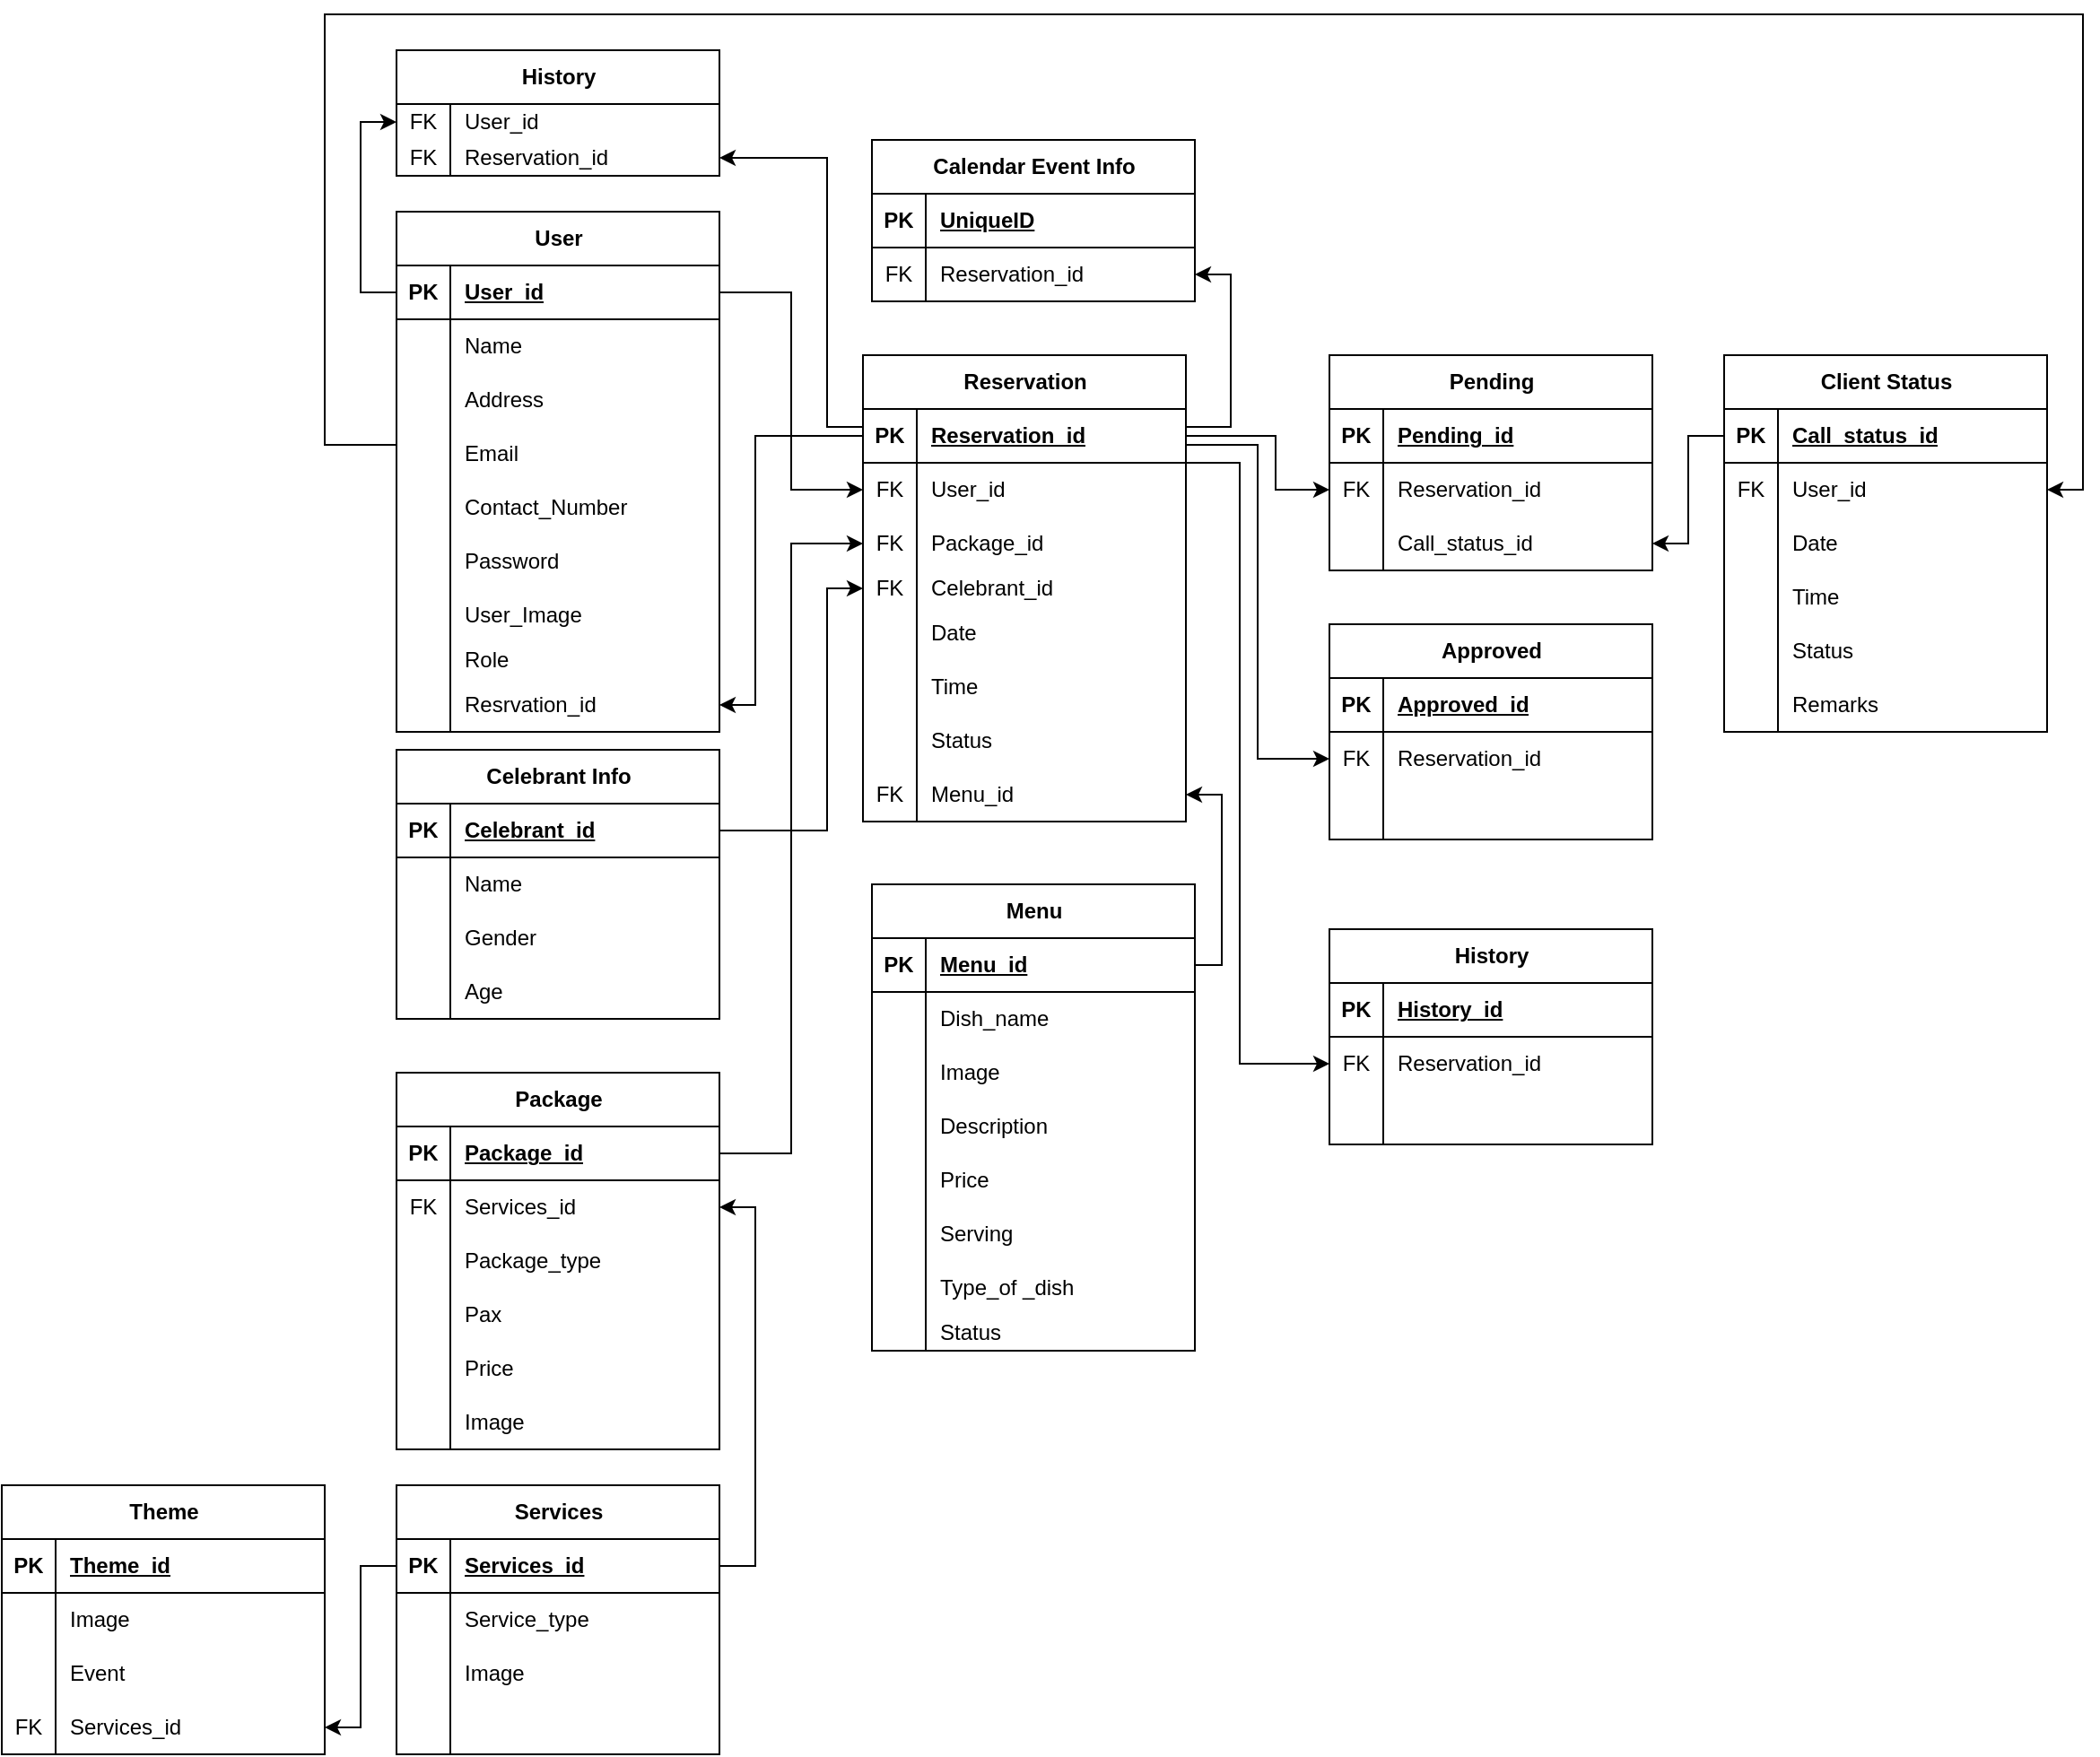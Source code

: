 <mxfile version="22.1.5" type="github">
  <diagram id="R2lEEEUBdFMjLlhIrx00" name="Page-1">
    <mxGraphModel dx="3197" dy="1013" grid="1" gridSize="10" guides="1" tooltips="1" connect="1" arrows="1" fold="1" page="1" pageScale="1" pageWidth="850" pageHeight="1100" math="0" shadow="0" extFonts="Permanent Marker^https://fonts.googleapis.com/css?family=Permanent+Marker">
      <root>
        <mxCell id="0" />
        <mxCell id="1" parent="0" />
        <mxCell id="sXbtI4jVv4hECOmDKtSn-1" value="User" style="shape=table;startSize=30;container=1;collapsible=1;childLayout=tableLayout;fixedRows=1;rowLines=0;fontStyle=1;align=center;resizeLast=1;html=1;" parent="1" vertex="1">
          <mxGeometry x="-360" y="175" width="180" height="290" as="geometry" />
        </mxCell>
        <mxCell id="sXbtI4jVv4hECOmDKtSn-2" value="" style="shape=tableRow;horizontal=0;startSize=0;swimlaneHead=0;swimlaneBody=0;fillColor=none;collapsible=0;dropTarget=0;points=[[0,0.5],[1,0.5]];portConstraint=eastwest;top=0;left=0;right=0;bottom=1;" parent="sXbtI4jVv4hECOmDKtSn-1" vertex="1">
          <mxGeometry y="30" width="180" height="30" as="geometry" />
        </mxCell>
        <mxCell id="sXbtI4jVv4hECOmDKtSn-3" value="PK" style="shape=partialRectangle;connectable=0;fillColor=none;top=0;left=0;bottom=0;right=0;fontStyle=1;overflow=hidden;whiteSpace=wrap;html=1;" parent="sXbtI4jVv4hECOmDKtSn-2" vertex="1">
          <mxGeometry width="30" height="30" as="geometry">
            <mxRectangle width="30" height="30" as="alternateBounds" />
          </mxGeometry>
        </mxCell>
        <mxCell id="sXbtI4jVv4hECOmDKtSn-4" value="User_id" style="shape=partialRectangle;connectable=0;fillColor=none;top=0;left=0;bottom=0;right=0;align=left;spacingLeft=6;fontStyle=5;overflow=hidden;whiteSpace=wrap;html=1;" parent="sXbtI4jVv4hECOmDKtSn-2" vertex="1">
          <mxGeometry x="30" width="150" height="30" as="geometry">
            <mxRectangle width="150" height="30" as="alternateBounds" />
          </mxGeometry>
        </mxCell>
        <mxCell id="sXbtI4jVv4hECOmDKtSn-5" value="" style="shape=tableRow;horizontal=0;startSize=0;swimlaneHead=0;swimlaneBody=0;fillColor=none;collapsible=0;dropTarget=0;points=[[0,0.5],[1,0.5]];portConstraint=eastwest;top=0;left=0;right=0;bottom=0;" parent="sXbtI4jVv4hECOmDKtSn-1" vertex="1">
          <mxGeometry y="60" width="180" height="30" as="geometry" />
        </mxCell>
        <mxCell id="sXbtI4jVv4hECOmDKtSn-6" value="" style="shape=partialRectangle;connectable=0;fillColor=none;top=0;left=0;bottom=0;right=0;editable=1;overflow=hidden;whiteSpace=wrap;html=1;" parent="sXbtI4jVv4hECOmDKtSn-5" vertex="1">
          <mxGeometry width="30" height="30" as="geometry">
            <mxRectangle width="30" height="30" as="alternateBounds" />
          </mxGeometry>
        </mxCell>
        <mxCell id="sXbtI4jVv4hECOmDKtSn-7" value="Name" style="shape=partialRectangle;connectable=0;fillColor=none;top=0;left=0;bottom=0;right=0;align=left;spacingLeft=6;overflow=hidden;whiteSpace=wrap;html=1;" parent="sXbtI4jVv4hECOmDKtSn-5" vertex="1">
          <mxGeometry x="30" width="150" height="30" as="geometry">
            <mxRectangle width="150" height="30" as="alternateBounds" />
          </mxGeometry>
        </mxCell>
        <mxCell id="sXbtI4jVv4hECOmDKtSn-8" value="" style="shape=tableRow;horizontal=0;startSize=0;swimlaneHead=0;swimlaneBody=0;fillColor=none;collapsible=0;dropTarget=0;points=[[0,0.5],[1,0.5]];portConstraint=eastwest;top=0;left=0;right=0;bottom=0;" parent="sXbtI4jVv4hECOmDKtSn-1" vertex="1">
          <mxGeometry y="90" width="180" height="30" as="geometry" />
        </mxCell>
        <mxCell id="sXbtI4jVv4hECOmDKtSn-9" value="" style="shape=partialRectangle;connectable=0;fillColor=none;top=0;left=0;bottom=0;right=0;editable=1;overflow=hidden;whiteSpace=wrap;html=1;" parent="sXbtI4jVv4hECOmDKtSn-8" vertex="1">
          <mxGeometry width="30" height="30" as="geometry">
            <mxRectangle width="30" height="30" as="alternateBounds" />
          </mxGeometry>
        </mxCell>
        <mxCell id="sXbtI4jVv4hECOmDKtSn-10" value="Address" style="shape=partialRectangle;connectable=0;fillColor=none;top=0;left=0;bottom=0;right=0;align=left;spacingLeft=6;overflow=hidden;whiteSpace=wrap;html=1;" parent="sXbtI4jVv4hECOmDKtSn-8" vertex="1">
          <mxGeometry x="30" width="150" height="30" as="geometry">
            <mxRectangle width="150" height="30" as="alternateBounds" />
          </mxGeometry>
        </mxCell>
        <mxCell id="sXbtI4jVv4hECOmDKtSn-11" value="" style="shape=tableRow;horizontal=0;startSize=0;swimlaneHead=0;swimlaneBody=0;fillColor=none;collapsible=0;dropTarget=0;points=[[0,0.5],[1,0.5]];portConstraint=eastwest;top=0;left=0;right=0;bottom=0;" parent="sXbtI4jVv4hECOmDKtSn-1" vertex="1">
          <mxGeometry y="120" width="180" height="30" as="geometry" />
        </mxCell>
        <mxCell id="sXbtI4jVv4hECOmDKtSn-12" value="" style="shape=partialRectangle;connectable=0;fillColor=none;top=0;left=0;bottom=0;right=0;editable=1;overflow=hidden;whiteSpace=wrap;html=1;" parent="sXbtI4jVv4hECOmDKtSn-11" vertex="1">
          <mxGeometry width="30" height="30" as="geometry">
            <mxRectangle width="30" height="30" as="alternateBounds" />
          </mxGeometry>
        </mxCell>
        <mxCell id="sXbtI4jVv4hECOmDKtSn-13" value="Email" style="shape=partialRectangle;connectable=0;fillColor=none;top=0;left=0;bottom=0;right=0;align=left;spacingLeft=6;overflow=hidden;whiteSpace=wrap;html=1;" parent="sXbtI4jVv4hECOmDKtSn-11" vertex="1">
          <mxGeometry x="30" width="150" height="30" as="geometry">
            <mxRectangle width="150" height="30" as="alternateBounds" />
          </mxGeometry>
        </mxCell>
        <mxCell id="sXbtI4jVv4hECOmDKtSn-52" style="shape=tableRow;horizontal=0;startSize=0;swimlaneHead=0;swimlaneBody=0;fillColor=none;collapsible=0;dropTarget=0;points=[[0,0.5],[1,0.5]];portConstraint=eastwest;top=0;left=0;right=0;bottom=0;" parent="sXbtI4jVv4hECOmDKtSn-1" vertex="1">
          <mxGeometry y="150" width="180" height="30" as="geometry" />
        </mxCell>
        <mxCell id="sXbtI4jVv4hECOmDKtSn-53" style="shape=partialRectangle;connectable=0;fillColor=none;top=0;left=0;bottom=0;right=0;editable=1;overflow=hidden;whiteSpace=wrap;html=1;" parent="sXbtI4jVv4hECOmDKtSn-52" vertex="1">
          <mxGeometry width="30" height="30" as="geometry">
            <mxRectangle width="30" height="30" as="alternateBounds" />
          </mxGeometry>
        </mxCell>
        <mxCell id="sXbtI4jVv4hECOmDKtSn-54" value="Contact_Number" style="shape=partialRectangle;connectable=0;fillColor=none;top=0;left=0;bottom=0;right=0;align=left;spacingLeft=6;overflow=hidden;whiteSpace=wrap;html=1;" parent="sXbtI4jVv4hECOmDKtSn-52" vertex="1">
          <mxGeometry x="30" width="150" height="30" as="geometry">
            <mxRectangle width="150" height="30" as="alternateBounds" />
          </mxGeometry>
        </mxCell>
        <mxCell id="sXbtI4jVv4hECOmDKtSn-58" style="shape=tableRow;horizontal=0;startSize=0;swimlaneHead=0;swimlaneBody=0;fillColor=none;collapsible=0;dropTarget=0;points=[[0,0.5],[1,0.5]];portConstraint=eastwest;top=0;left=0;right=0;bottom=0;" parent="sXbtI4jVv4hECOmDKtSn-1" vertex="1">
          <mxGeometry y="180" width="180" height="30" as="geometry" />
        </mxCell>
        <mxCell id="sXbtI4jVv4hECOmDKtSn-59" style="shape=partialRectangle;connectable=0;fillColor=none;top=0;left=0;bottom=0;right=0;editable=1;overflow=hidden;whiteSpace=wrap;html=1;" parent="sXbtI4jVv4hECOmDKtSn-58" vertex="1">
          <mxGeometry width="30" height="30" as="geometry">
            <mxRectangle width="30" height="30" as="alternateBounds" />
          </mxGeometry>
        </mxCell>
        <mxCell id="sXbtI4jVv4hECOmDKtSn-60" value="Password" style="shape=partialRectangle;connectable=0;fillColor=none;top=0;left=0;bottom=0;right=0;align=left;spacingLeft=6;overflow=hidden;whiteSpace=wrap;html=1;" parent="sXbtI4jVv4hECOmDKtSn-58" vertex="1">
          <mxGeometry x="30" width="150" height="30" as="geometry">
            <mxRectangle width="150" height="30" as="alternateBounds" />
          </mxGeometry>
        </mxCell>
        <mxCell id="sXbtI4jVv4hECOmDKtSn-81" style="shape=tableRow;horizontal=0;startSize=0;swimlaneHead=0;swimlaneBody=0;fillColor=none;collapsible=0;dropTarget=0;points=[[0,0.5],[1,0.5]];portConstraint=eastwest;top=0;left=0;right=0;bottom=0;" parent="sXbtI4jVv4hECOmDKtSn-1" vertex="1">
          <mxGeometry y="210" width="180" height="30" as="geometry" />
        </mxCell>
        <mxCell id="sXbtI4jVv4hECOmDKtSn-82" style="shape=partialRectangle;connectable=0;fillColor=none;top=0;left=0;bottom=0;right=0;editable=1;overflow=hidden;whiteSpace=wrap;html=1;" parent="sXbtI4jVv4hECOmDKtSn-81" vertex="1">
          <mxGeometry width="30" height="30" as="geometry">
            <mxRectangle width="30" height="30" as="alternateBounds" />
          </mxGeometry>
        </mxCell>
        <mxCell id="sXbtI4jVv4hECOmDKtSn-83" value="User_Image" style="shape=partialRectangle;connectable=0;fillColor=none;top=0;left=0;bottom=0;right=0;align=left;spacingLeft=6;overflow=hidden;whiteSpace=wrap;html=1;" parent="sXbtI4jVv4hECOmDKtSn-81" vertex="1">
          <mxGeometry x="30" width="150" height="30" as="geometry">
            <mxRectangle width="150" height="30" as="alternateBounds" />
          </mxGeometry>
        </mxCell>
        <mxCell id="kcLCwEAzbyqtMp7KCjLd-4" style="shape=tableRow;horizontal=0;startSize=0;swimlaneHead=0;swimlaneBody=0;fillColor=none;collapsible=0;dropTarget=0;points=[[0,0.5],[1,0.5]];portConstraint=eastwest;top=0;left=0;right=0;bottom=0;" vertex="1" parent="sXbtI4jVv4hECOmDKtSn-1">
          <mxGeometry y="240" width="180" height="20" as="geometry" />
        </mxCell>
        <mxCell id="kcLCwEAzbyqtMp7KCjLd-5" style="shape=partialRectangle;connectable=0;fillColor=none;top=0;left=0;bottom=0;right=0;editable=1;overflow=hidden;whiteSpace=wrap;html=1;" vertex="1" parent="kcLCwEAzbyqtMp7KCjLd-4">
          <mxGeometry width="30" height="20" as="geometry">
            <mxRectangle width="30" height="20" as="alternateBounds" />
          </mxGeometry>
        </mxCell>
        <mxCell id="kcLCwEAzbyqtMp7KCjLd-6" value="Role" style="shape=partialRectangle;connectable=0;fillColor=none;top=0;left=0;bottom=0;right=0;align=left;spacingLeft=6;overflow=hidden;whiteSpace=wrap;html=1;" vertex="1" parent="kcLCwEAzbyqtMp7KCjLd-4">
          <mxGeometry x="30" width="150" height="20" as="geometry">
            <mxRectangle width="150" height="20" as="alternateBounds" />
          </mxGeometry>
        </mxCell>
        <mxCell id="kcLCwEAzbyqtMp7KCjLd-333" style="shape=tableRow;horizontal=0;startSize=0;swimlaneHead=0;swimlaneBody=0;fillColor=none;collapsible=0;dropTarget=0;points=[[0,0.5],[1,0.5]];portConstraint=eastwest;top=0;left=0;right=0;bottom=0;" vertex="1" parent="sXbtI4jVv4hECOmDKtSn-1">
          <mxGeometry y="260" width="180" height="30" as="geometry" />
        </mxCell>
        <mxCell id="kcLCwEAzbyqtMp7KCjLd-334" style="shape=partialRectangle;connectable=0;fillColor=none;top=0;left=0;bottom=0;right=0;editable=1;overflow=hidden;whiteSpace=wrap;html=1;" vertex="1" parent="kcLCwEAzbyqtMp7KCjLd-333">
          <mxGeometry width="30" height="30" as="geometry">
            <mxRectangle width="30" height="30" as="alternateBounds" />
          </mxGeometry>
        </mxCell>
        <mxCell id="kcLCwEAzbyqtMp7KCjLd-335" value="Resrvation_id" style="shape=partialRectangle;connectable=0;fillColor=none;top=0;left=0;bottom=0;right=0;align=left;spacingLeft=6;overflow=hidden;whiteSpace=wrap;html=1;" vertex="1" parent="kcLCwEAzbyqtMp7KCjLd-333">
          <mxGeometry x="30" width="150" height="30" as="geometry">
            <mxRectangle width="150" height="30" as="alternateBounds" />
          </mxGeometry>
        </mxCell>
        <mxCell id="sXbtI4jVv4hECOmDKtSn-61" value="Reservation" style="shape=table;startSize=30;container=1;collapsible=1;childLayout=tableLayout;fixedRows=1;rowLines=0;fontStyle=1;align=center;resizeLast=1;html=1;" parent="1" vertex="1">
          <mxGeometry x="-100" y="255" width="180" height="260" as="geometry" />
        </mxCell>
        <mxCell id="sXbtI4jVv4hECOmDKtSn-62" value="" style="shape=tableRow;horizontal=0;startSize=0;swimlaneHead=0;swimlaneBody=0;fillColor=none;collapsible=0;dropTarget=0;points=[[0,0.5],[1,0.5]];portConstraint=eastwest;top=0;left=0;right=0;bottom=1;" parent="sXbtI4jVv4hECOmDKtSn-61" vertex="1">
          <mxGeometry y="30" width="180" height="30" as="geometry" />
        </mxCell>
        <mxCell id="sXbtI4jVv4hECOmDKtSn-63" value="PK" style="shape=partialRectangle;connectable=0;fillColor=none;top=0;left=0;bottom=0;right=0;fontStyle=1;overflow=hidden;whiteSpace=wrap;html=1;" parent="sXbtI4jVv4hECOmDKtSn-62" vertex="1">
          <mxGeometry width="30" height="30" as="geometry">
            <mxRectangle width="30" height="30" as="alternateBounds" />
          </mxGeometry>
        </mxCell>
        <mxCell id="sXbtI4jVv4hECOmDKtSn-64" value="Reservation_id" style="shape=partialRectangle;connectable=0;fillColor=none;top=0;left=0;bottom=0;right=0;align=left;spacingLeft=6;fontStyle=5;overflow=hidden;whiteSpace=wrap;html=1;" parent="sXbtI4jVv4hECOmDKtSn-62" vertex="1">
          <mxGeometry x="30" width="150" height="30" as="geometry">
            <mxRectangle width="150" height="30" as="alternateBounds" />
          </mxGeometry>
        </mxCell>
        <mxCell id="sXbtI4jVv4hECOmDKtSn-65" value="" style="shape=tableRow;horizontal=0;startSize=0;swimlaneHead=0;swimlaneBody=0;fillColor=none;collapsible=0;dropTarget=0;points=[[0,0.5],[1,0.5]];portConstraint=eastwest;top=0;left=0;right=0;bottom=0;" parent="sXbtI4jVv4hECOmDKtSn-61" vertex="1">
          <mxGeometry y="60" width="180" height="30" as="geometry" />
        </mxCell>
        <mxCell id="sXbtI4jVv4hECOmDKtSn-66" value="FK" style="shape=partialRectangle;connectable=0;fillColor=none;top=0;left=0;bottom=0;right=0;editable=1;overflow=hidden;whiteSpace=wrap;html=1;" parent="sXbtI4jVv4hECOmDKtSn-65" vertex="1">
          <mxGeometry width="30" height="30" as="geometry">
            <mxRectangle width="30" height="30" as="alternateBounds" />
          </mxGeometry>
        </mxCell>
        <mxCell id="sXbtI4jVv4hECOmDKtSn-67" value="User_id" style="shape=partialRectangle;connectable=0;fillColor=none;top=0;left=0;bottom=0;right=0;align=left;spacingLeft=6;overflow=hidden;whiteSpace=wrap;html=1;" parent="sXbtI4jVv4hECOmDKtSn-65" vertex="1">
          <mxGeometry x="30" width="150" height="30" as="geometry">
            <mxRectangle width="150" height="30" as="alternateBounds" />
          </mxGeometry>
        </mxCell>
        <mxCell id="sXbtI4jVv4hECOmDKtSn-68" value="" style="shape=tableRow;horizontal=0;startSize=0;swimlaneHead=0;swimlaneBody=0;fillColor=none;collapsible=0;dropTarget=0;points=[[0,0.5],[1,0.5]];portConstraint=eastwest;top=0;left=0;right=0;bottom=0;" parent="sXbtI4jVv4hECOmDKtSn-61" vertex="1">
          <mxGeometry y="90" width="180" height="30" as="geometry" />
        </mxCell>
        <mxCell id="sXbtI4jVv4hECOmDKtSn-69" value="FK" style="shape=partialRectangle;connectable=0;fillColor=none;top=0;left=0;bottom=0;right=0;editable=1;overflow=hidden;whiteSpace=wrap;html=1;" parent="sXbtI4jVv4hECOmDKtSn-68" vertex="1">
          <mxGeometry width="30" height="30" as="geometry">
            <mxRectangle width="30" height="30" as="alternateBounds" />
          </mxGeometry>
        </mxCell>
        <mxCell id="sXbtI4jVv4hECOmDKtSn-70" value="Package_id" style="shape=partialRectangle;connectable=0;fillColor=none;top=0;left=0;bottom=0;right=0;align=left;spacingLeft=6;overflow=hidden;whiteSpace=wrap;html=1;" parent="sXbtI4jVv4hECOmDKtSn-68" vertex="1">
          <mxGeometry x="30" width="150" height="30" as="geometry">
            <mxRectangle width="150" height="30" as="alternateBounds" />
          </mxGeometry>
        </mxCell>
        <mxCell id="kcLCwEAzbyqtMp7KCjLd-79" style="shape=tableRow;horizontal=0;startSize=0;swimlaneHead=0;swimlaneBody=0;fillColor=none;collapsible=0;dropTarget=0;points=[[0,0.5],[1,0.5]];portConstraint=eastwest;top=0;left=0;right=0;bottom=0;" vertex="1" parent="sXbtI4jVv4hECOmDKtSn-61">
          <mxGeometry y="120" width="180" height="20" as="geometry" />
        </mxCell>
        <mxCell id="kcLCwEAzbyqtMp7KCjLd-80" value="FK" style="shape=partialRectangle;connectable=0;fillColor=none;top=0;left=0;bottom=0;right=0;editable=1;overflow=hidden;whiteSpace=wrap;html=1;" vertex="1" parent="kcLCwEAzbyqtMp7KCjLd-79">
          <mxGeometry width="30" height="20" as="geometry">
            <mxRectangle width="30" height="20" as="alternateBounds" />
          </mxGeometry>
        </mxCell>
        <mxCell id="kcLCwEAzbyqtMp7KCjLd-81" value="Celebrant_id" style="shape=partialRectangle;connectable=0;fillColor=none;top=0;left=0;bottom=0;right=0;align=left;spacingLeft=6;overflow=hidden;whiteSpace=wrap;html=1;" vertex="1" parent="kcLCwEAzbyqtMp7KCjLd-79">
          <mxGeometry x="30" width="150" height="20" as="geometry">
            <mxRectangle width="150" height="20" as="alternateBounds" />
          </mxGeometry>
        </mxCell>
        <mxCell id="sXbtI4jVv4hECOmDKtSn-71" value="" style="shape=tableRow;horizontal=0;startSize=0;swimlaneHead=0;swimlaneBody=0;fillColor=none;collapsible=0;dropTarget=0;points=[[0,0.5],[1,0.5]];portConstraint=eastwest;top=0;left=0;right=0;bottom=0;" parent="sXbtI4jVv4hECOmDKtSn-61" vertex="1">
          <mxGeometry y="140" width="180" height="30" as="geometry" />
        </mxCell>
        <mxCell id="sXbtI4jVv4hECOmDKtSn-72" value="" style="shape=partialRectangle;connectable=0;fillColor=none;top=0;left=0;bottom=0;right=0;editable=1;overflow=hidden;whiteSpace=wrap;html=1;" parent="sXbtI4jVv4hECOmDKtSn-71" vertex="1">
          <mxGeometry width="30" height="30" as="geometry">
            <mxRectangle width="30" height="30" as="alternateBounds" />
          </mxGeometry>
        </mxCell>
        <mxCell id="sXbtI4jVv4hECOmDKtSn-73" value="Date" style="shape=partialRectangle;connectable=0;fillColor=none;top=0;left=0;bottom=0;right=0;align=left;spacingLeft=6;overflow=hidden;whiteSpace=wrap;html=1;" parent="sXbtI4jVv4hECOmDKtSn-71" vertex="1">
          <mxGeometry x="30" width="150" height="30" as="geometry">
            <mxRectangle width="150" height="30" as="alternateBounds" />
          </mxGeometry>
        </mxCell>
        <mxCell id="sXbtI4jVv4hECOmDKtSn-74" style="shape=tableRow;horizontal=0;startSize=0;swimlaneHead=0;swimlaneBody=0;fillColor=none;collapsible=0;dropTarget=0;points=[[0,0.5],[1,0.5]];portConstraint=eastwest;top=0;left=0;right=0;bottom=0;" parent="sXbtI4jVv4hECOmDKtSn-61" vertex="1">
          <mxGeometry y="170" width="180" height="30" as="geometry" />
        </mxCell>
        <mxCell id="sXbtI4jVv4hECOmDKtSn-75" style="shape=partialRectangle;connectable=0;fillColor=none;top=0;left=0;bottom=0;right=0;editable=1;overflow=hidden;whiteSpace=wrap;html=1;" parent="sXbtI4jVv4hECOmDKtSn-74" vertex="1">
          <mxGeometry width="30" height="30" as="geometry">
            <mxRectangle width="30" height="30" as="alternateBounds" />
          </mxGeometry>
        </mxCell>
        <mxCell id="sXbtI4jVv4hECOmDKtSn-76" value="Time" style="shape=partialRectangle;connectable=0;fillColor=none;top=0;left=0;bottom=0;right=0;align=left;spacingLeft=6;overflow=hidden;whiteSpace=wrap;html=1;" parent="sXbtI4jVv4hECOmDKtSn-74" vertex="1">
          <mxGeometry x="30" width="150" height="30" as="geometry">
            <mxRectangle width="150" height="30" as="alternateBounds" />
          </mxGeometry>
        </mxCell>
        <mxCell id="sXbtI4jVv4hECOmDKtSn-77" style="shape=tableRow;horizontal=0;startSize=0;swimlaneHead=0;swimlaneBody=0;fillColor=none;collapsible=0;dropTarget=0;points=[[0,0.5],[1,0.5]];portConstraint=eastwest;top=0;left=0;right=0;bottom=0;" parent="sXbtI4jVv4hECOmDKtSn-61" vertex="1">
          <mxGeometry y="200" width="180" height="30" as="geometry" />
        </mxCell>
        <mxCell id="sXbtI4jVv4hECOmDKtSn-78" style="shape=partialRectangle;connectable=0;fillColor=none;top=0;left=0;bottom=0;right=0;editable=1;overflow=hidden;whiteSpace=wrap;html=1;" parent="sXbtI4jVv4hECOmDKtSn-77" vertex="1">
          <mxGeometry width="30" height="30" as="geometry">
            <mxRectangle width="30" height="30" as="alternateBounds" />
          </mxGeometry>
        </mxCell>
        <mxCell id="sXbtI4jVv4hECOmDKtSn-79" value="Status" style="shape=partialRectangle;connectable=0;fillColor=none;top=0;left=0;bottom=0;right=0;align=left;spacingLeft=6;overflow=hidden;whiteSpace=wrap;html=1;" parent="sXbtI4jVv4hECOmDKtSn-77" vertex="1">
          <mxGeometry x="30" width="150" height="30" as="geometry">
            <mxRectangle width="150" height="30" as="alternateBounds" />
          </mxGeometry>
        </mxCell>
        <mxCell id="sXbtI4jVv4hECOmDKtSn-84" style="shape=tableRow;horizontal=0;startSize=0;swimlaneHead=0;swimlaneBody=0;fillColor=none;collapsible=0;dropTarget=0;points=[[0,0.5],[1,0.5]];portConstraint=eastwest;top=0;left=0;right=0;bottom=0;" parent="sXbtI4jVv4hECOmDKtSn-61" vertex="1">
          <mxGeometry y="230" width="180" height="30" as="geometry" />
        </mxCell>
        <mxCell id="sXbtI4jVv4hECOmDKtSn-85" value="FK" style="shape=partialRectangle;connectable=0;fillColor=none;top=0;left=0;bottom=0;right=0;editable=1;overflow=hidden;whiteSpace=wrap;html=1;" parent="sXbtI4jVv4hECOmDKtSn-84" vertex="1">
          <mxGeometry width="30" height="30" as="geometry">
            <mxRectangle width="30" height="30" as="alternateBounds" />
          </mxGeometry>
        </mxCell>
        <mxCell id="sXbtI4jVv4hECOmDKtSn-86" value="Menu_id" style="shape=partialRectangle;connectable=0;fillColor=none;top=0;left=0;bottom=0;right=0;align=left;spacingLeft=6;overflow=hidden;whiteSpace=wrap;html=1;" parent="sXbtI4jVv4hECOmDKtSn-84" vertex="1">
          <mxGeometry x="30" width="150" height="30" as="geometry">
            <mxRectangle width="150" height="30" as="alternateBounds" />
          </mxGeometry>
        </mxCell>
        <mxCell id="sXbtI4jVv4hECOmDKtSn-87" style="edgeStyle=orthogonalEdgeStyle;rounded=0;orthogonalLoop=1;jettySize=auto;html=1;exitX=1;exitY=0.5;exitDx=0;exitDy=0;entryX=0;entryY=0.5;entryDx=0;entryDy=0;" parent="1" source="sXbtI4jVv4hECOmDKtSn-2" target="sXbtI4jVv4hECOmDKtSn-65" edge="1">
          <mxGeometry relative="1" as="geometry" />
        </mxCell>
        <mxCell id="sXbtI4jVv4hECOmDKtSn-140" value="History" style="shape=table;startSize=30;container=1;collapsible=1;childLayout=tableLayout;fixedRows=1;rowLines=0;fontStyle=1;align=center;resizeLast=1;html=1;" parent="1" vertex="1">
          <mxGeometry x="-360" y="85" width="180" height="70" as="geometry" />
        </mxCell>
        <mxCell id="sXbtI4jVv4hECOmDKtSn-144" value="" style="shape=tableRow;horizontal=0;startSize=0;swimlaneHead=0;swimlaneBody=0;fillColor=none;collapsible=0;dropTarget=0;points=[[0,0.5],[1,0.5]];portConstraint=eastwest;top=0;left=0;right=0;bottom=0;" parent="sXbtI4jVv4hECOmDKtSn-140" vertex="1">
          <mxGeometry y="30" width="180" height="20" as="geometry" />
        </mxCell>
        <mxCell id="sXbtI4jVv4hECOmDKtSn-145" value="FK" style="shape=partialRectangle;connectable=0;fillColor=none;top=0;left=0;bottom=0;right=0;editable=1;overflow=hidden;whiteSpace=wrap;html=1;" parent="sXbtI4jVv4hECOmDKtSn-144" vertex="1">
          <mxGeometry width="30" height="20" as="geometry">
            <mxRectangle width="30" height="20" as="alternateBounds" />
          </mxGeometry>
        </mxCell>
        <mxCell id="sXbtI4jVv4hECOmDKtSn-146" value="User_id" style="shape=partialRectangle;connectable=0;fillColor=none;top=0;left=0;bottom=0;right=0;align=left;spacingLeft=6;overflow=hidden;whiteSpace=wrap;html=1;" parent="sXbtI4jVv4hECOmDKtSn-144" vertex="1">
          <mxGeometry x="30" width="150" height="20" as="geometry">
            <mxRectangle width="150" height="20" as="alternateBounds" />
          </mxGeometry>
        </mxCell>
        <mxCell id="sXbtI4jVv4hECOmDKtSn-147" value="" style="shape=tableRow;horizontal=0;startSize=0;swimlaneHead=0;swimlaneBody=0;fillColor=none;collapsible=0;dropTarget=0;points=[[0,0.5],[1,0.5]];portConstraint=eastwest;top=0;left=0;right=0;bottom=0;" parent="sXbtI4jVv4hECOmDKtSn-140" vertex="1">
          <mxGeometry y="50" width="180" height="20" as="geometry" />
        </mxCell>
        <mxCell id="sXbtI4jVv4hECOmDKtSn-148" value="FK" style="shape=partialRectangle;connectable=0;fillColor=none;top=0;left=0;bottom=0;right=0;editable=1;overflow=hidden;whiteSpace=wrap;html=1;" parent="sXbtI4jVv4hECOmDKtSn-147" vertex="1">
          <mxGeometry width="30" height="20" as="geometry">
            <mxRectangle width="30" height="20" as="alternateBounds" />
          </mxGeometry>
        </mxCell>
        <mxCell id="sXbtI4jVv4hECOmDKtSn-149" value="Reservation_id" style="shape=partialRectangle;connectable=0;fillColor=none;top=0;left=0;bottom=0;right=0;align=left;spacingLeft=6;overflow=hidden;whiteSpace=wrap;html=1;" parent="sXbtI4jVv4hECOmDKtSn-147" vertex="1">
          <mxGeometry x="30" width="150" height="20" as="geometry">
            <mxRectangle width="150" height="20" as="alternateBounds" />
          </mxGeometry>
        </mxCell>
        <mxCell id="sXbtI4jVv4hECOmDKtSn-237" style="edgeStyle=orthogonalEdgeStyle;rounded=0;orthogonalLoop=1;jettySize=auto;html=1;exitX=0;exitY=0.5;exitDx=0;exitDy=0;entryX=0;entryY=0.5;entryDx=0;entryDy=0;" parent="1" source="sXbtI4jVv4hECOmDKtSn-2" target="sXbtI4jVv4hECOmDKtSn-144" edge="1">
          <mxGeometry relative="1" as="geometry" />
        </mxCell>
        <mxCell id="sXbtI4jVv4hECOmDKtSn-238" style="edgeStyle=orthogonalEdgeStyle;rounded=0;orthogonalLoop=1;jettySize=auto;html=1;exitX=0;exitY=0.5;exitDx=0;exitDy=0;entryX=1;entryY=0.5;entryDx=0;entryDy=0;" parent="1" source="sXbtI4jVv4hECOmDKtSn-62" target="sXbtI4jVv4hECOmDKtSn-147" edge="1">
          <mxGeometry relative="1" as="geometry">
            <Array as="points">
              <mxPoint x="-100" y="295" />
              <mxPoint x="-120" y="295" />
              <mxPoint x="-120" y="145" />
            </Array>
          </mxGeometry>
        </mxCell>
        <mxCell id="sXbtI4jVv4hECOmDKtSn-419" value="Menu" style="shape=table;startSize=30;container=1;collapsible=1;childLayout=tableLayout;fixedRows=1;rowLines=0;fontStyle=1;align=center;resizeLast=1;html=1;" parent="1" vertex="1">
          <mxGeometry x="-95" y="550" width="180" height="260" as="geometry" />
        </mxCell>
        <mxCell id="sXbtI4jVv4hECOmDKtSn-420" value="" style="shape=tableRow;horizontal=0;startSize=0;swimlaneHead=0;swimlaneBody=0;fillColor=none;collapsible=0;dropTarget=0;points=[[0,0.5],[1,0.5]];portConstraint=eastwest;top=0;left=0;right=0;bottom=1;" parent="sXbtI4jVv4hECOmDKtSn-419" vertex="1">
          <mxGeometry y="30" width="180" height="30" as="geometry" />
        </mxCell>
        <mxCell id="sXbtI4jVv4hECOmDKtSn-421" value="PK" style="shape=partialRectangle;connectable=0;fillColor=none;top=0;left=0;bottom=0;right=0;fontStyle=1;overflow=hidden;whiteSpace=wrap;html=1;" parent="sXbtI4jVv4hECOmDKtSn-420" vertex="1">
          <mxGeometry width="30" height="30" as="geometry">
            <mxRectangle width="30" height="30" as="alternateBounds" />
          </mxGeometry>
        </mxCell>
        <mxCell id="sXbtI4jVv4hECOmDKtSn-422" value="Menu_id" style="shape=partialRectangle;connectable=0;fillColor=none;top=0;left=0;bottom=0;right=0;align=left;spacingLeft=6;fontStyle=5;overflow=hidden;whiteSpace=wrap;html=1;" parent="sXbtI4jVv4hECOmDKtSn-420" vertex="1">
          <mxGeometry x="30" width="150" height="30" as="geometry">
            <mxRectangle width="150" height="30" as="alternateBounds" />
          </mxGeometry>
        </mxCell>
        <mxCell id="sXbtI4jVv4hECOmDKtSn-423" value="" style="shape=tableRow;horizontal=0;startSize=0;swimlaneHead=0;swimlaneBody=0;fillColor=none;collapsible=0;dropTarget=0;points=[[0,0.5],[1,0.5]];portConstraint=eastwest;top=0;left=0;right=0;bottom=0;" parent="sXbtI4jVv4hECOmDKtSn-419" vertex="1">
          <mxGeometry y="60" width="180" height="30" as="geometry" />
        </mxCell>
        <mxCell id="sXbtI4jVv4hECOmDKtSn-424" value="" style="shape=partialRectangle;connectable=0;fillColor=none;top=0;left=0;bottom=0;right=0;editable=1;overflow=hidden;whiteSpace=wrap;html=1;" parent="sXbtI4jVv4hECOmDKtSn-423" vertex="1">
          <mxGeometry width="30" height="30" as="geometry">
            <mxRectangle width="30" height="30" as="alternateBounds" />
          </mxGeometry>
        </mxCell>
        <mxCell id="sXbtI4jVv4hECOmDKtSn-425" value="Dish_name" style="shape=partialRectangle;connectable=0;fillColor=none;top=0;left=0;bottom=0;right=0;align=left;spacingLeft=6;overflow=hidden;whiteSpace=wrap;html=1;" parent="sXbtI4jVv4hECOmDKtSn-423" vertex="1">
          <mxGeometry x="30" width="150" height="30" as="geometry">
            <mxRectangle width="150" height="30" as="alternateBounds" />
          </mxGeometry>
        </mxCell>
        <mxCell id="sXbtI4jVv4hECOmDKtSn-442" value="" style="shape=tableRow;horizontal=0;startSize=0;swimlaneHead=0;swimlaneBody=0;fillColor=none;collapsible=0;dropTarget=0;points=[[0,0.5],[1,0.5]];portConstraint=eastwest;top=0;left=0;right=0;bottom=0;" parent="sXbtI4jVv4hECOmDKtSn-419" vertex="1">
          <mxGeometry y="90" width="180" height="30" as="geometry" />
        </mxCell>
        <mxCell id="sXbtI4jVv4hECOmDKtSn-443" value="" style="shape=partialRectangle;connectable=0;fillColor=none;top=0;left=0;bottom=0;right=0;editable=1;overflow=hidden;whiteSpace=wrap;html=1;" parent="sXbtI4jVv4hECOmDKtSn-442" vertex="1">
          <mxGeometry width="30" height="30" as="geometry">
            <mxRectangle width="30" height="30" as="alternateBounds" />
          </mxGeometry>
        </mxCell>
        <mxCell id="sXbtI4jVv4hECOmDKtSn-444" value="Image" style="shape=partialRectangle;connectable=0;fillColor=none;top=0;left=0;bottom=0;right=0;align=left;spacingLeft=6;overflow=hidden;whiteSpace=wrap;html=1;" parent="sXbtI4jVv4hECOmDKtSn-442" vertex="1">
          <mxGeometry x="30" width="150" height="30" as="geometry">
            <mxRectangle width="150" height="30" as="alternateBounds" />
          </mxGeometry>
        </mxCell>
        <mxCell id="sXbtI4jVv4hECOmDKtSn-509" value="" style="shape=tableRow;horizontal=0;startSize=0;swimlaneHead=0;swimlaneBody=0;fillColor=none;collapsible=0;dropTarget=0;points=[[0,0.5],[1,0.5]];portConstraint=eastwest;top=0;left=0;right=0;bottom=0;" parent="sXbtI4jVv4hECOmDKtSn-419" vertex="1">
          <mxGeometry y="120" width="180" height="30" as="geometry" />
        </mxCell>
        <mxCell id="sXbtI4jVv4hECOmDKtSn-510" value="" style="shape=partialRectangle;connectable=0;fillColor=none;top=0;left=0;bottom=0;right=0;editable=1;overflow=hidden;whiteSpace=wrap;html=1;" parent="sXbtI4jVv4hECOmDKtSn-509" vertex="1">
          <mxGeometry width="30" height="30" as="geometry">
            <mxRectangle width="30" height="30" as="alternateBounds" />
          </mxGeometry>
        </mxCell>
        <mxCell id="sXbtI4jVv4hECOmDKtSn-511" value="Description" style="shape=partialRectangle;connectable=0;fillColor=none;top=0;left=0;bottom=0;right=0;align=left;spacingLeft=6;overflow=hidden;whiteSpace=wrap;html=1;" parent="sXbtI4jVv4hECOmDKtSn-509" vertex="1">
          <mxGeometry x="30" width="150" height="30" as="geometry">
            <mxRectangle width="150" height="30" as="alternateBounds" />
          </mxGeometry>
        </mxCell>
        <mxCell id="sXbtI4jVv4hECOmDKtSn-503" value="" style="shape=tableRow;horizontal=0;startSize=0;swimlaneHead=0;swimlaneBody=0;fillColor=none;collapsible=0;dropTarget=0;points=[[0,0.5],[1,0.5]];portConstraint=eastwest;top=0;left=0;right=0;bottom=0;" parent="sXbtI4jVv4hECOmDKtSn-419" vertex="1">
          <mxGeometry y="150" width="180" height="30" as="geometry" />
        </mxCell>
        <mxCell id="sXbtI4jVv4hECOmDKtSn-504" value="" style="shape=partialRectangle;connectable=0;fillColor=none;top=0;left=0;bottom=0;right=0;editable=1;overflow=hidden;whiteSpace=wrap;html=1;" parent="sXbtI4jVv4hECOmDKtSn-503" vertex="1">
          <mxGeometry width="30" height="30" as="geometry">
            <mxRectangle width="30" height="30" as="alternateBounds" />
          </mxGeometry>
        </mxCell>
        <mxCell id="sXbtI4jVv4hECOmDKtSn-505" value="Price" style="shape=partialRectangle;connectable=0;fillColor=none;top=0;left=0;bottom=0;right=0;align=left;spacingLeft=6;overflow=hidden;whiteSpace=wrap;html=1;" parent="sXbtI4jVv4hECOmDKtSn-503" vertex="1">
          <mxGeometry x="30" width="150" height="30" as="geometry">
            <mxRectangle width="150" height="30" as="alternateBounds" />
          </mxGeometry>
        </mxCell>
        <mxCell id="sXbtI4jVv4hECOmDKtSn-506" value="" style="shape=tableRow;horizontal=0;startSize=0;swimlaneHead=0;swimlaneBody=0;fillColor=none;collapsible=0;dropTarget=0;points=[[0,0.5],[1,0.5]];portConstraint=eastwest;top=0;left=0;right=0;bottom=0;" parent="sXbtI4jVv4hECOmDKtSn-419" vertex="1">
          <mxGeometry y="180" width="180" height="30" as="geometry" />
        </mxCell>
        <mxCell id="sXbtI4jVv4hECOmDKtSn-507" value="" style="shape=partialRectangle;connectable=0;fillColor=none;top=0;left=0;bottom=0;right=0;editable=1;overflow=hidden;whiteSpace=wrap;html=1;" parent="sXbtI4jVv4hECOmDKtSn-506" vertex="1">
          <mxGeometry width="30" height="30" as="geometry">
            <mxRectangle width="30" height="30" as="alternateBounds" />
          </mxGeometry>
        </mxCell>
        <mxCell id="sXbtI4jVv4hECOmDKtSn-508" value="Serving" style="shape=partialRectangle;connectable=0;fillColor=none;top=0;left=0;bottom=0;right=0;align=left;spacingLeft=6;overflow=hidden;whiteSpace=wrap;html=1;" parent="sXbtI4jVv4hECOmDKtSn-506" vertex="1">
          <mxGeometry x="30" width="150" height="30" as="geometry">
            <mxRectangle width="150" height="30" as="alternateBounds" />
          </mxGeometry>
        </mxCell>
        <mxCell id="sXbtI4jVv4hECOmDKtSn-512" value="" style="shape=tableRow;horizontal=0;startSize=0;swimlaneHead=0;swimlaneBody=0;fillColor=none;collapsible=0;dropTarget=0;points=[[0,0.5],[1,0.5]];portConstraint=eastwest;top=0;left=0;right=0;bottom=0;" parent="sXbtI4jVv4hECOmDKtSn-419" vertex="1">
          <mxGeometry y="210" width="180" height="30" as="geometry" />
        </mxCell>
        <mxCell id="sXbtI4jVv4hECOmDKtSn-513" value="" style="shape=partialRectangle;connectable=0;fillColor=none;top=0;left=0;bottom=0;right=0;editable=1;overflow=hidden;whiteSpace=wrap;html=1;" parent="sXbtI4jVv4hECOmDKtSn-512" vertex="1">
          <mxGeometry width="30" height="30" as="geometry">
            <mxRectangle width="30" height="30" as="alternateBounds" />
          </mxGeometry>
        </mxCell>
        <mxCell id="sXbtI4jVv4hECOmDKtSn-514" value="Type_of _dish" style="shape=partialRectangle;connectable=0;fillColor=none;top=0;left=0;bottom=0;right=0;align=left;spacingLeft=6;overflow=hidden;whiteSpace=wrap;html=1;" parent="sXbtI4jVv4hECOmDKtSn-512" vertex="1">
          <mxGeometry x="30" width="150" height="30" as="geometry">
            <mxRectangle width="150" height="30" as="alternateBounds" />
          </mxGeometry>
        </mxCell>
        <mxCell id="sXbtI4jVv4hECOmDKtSn-515" value="" style="shape=tableRow;horizontal=0;startSize=0;swimlaneHead=0;swimlaneBody=0;fillColor=none;collapsible=0;dropTarget=0;points=[[0,0.5],[1,0.5]];portConstraint=eastwest;top=0;left=0;right=0;bottom=0;" parent="sXbtI4jVv4hECOmDKtSn-419" vertex="1">
          <mxGeometry y="240" width="180" height="20" as="geometry" />
        </mxCell>
        <mxCell id="sXbtI4jVv4hECOmDKtSn-516" value="" style="shape=partialRectangle;connectable=0;fillColor=none;top=0;left=0;bottom=0;right=0;editable=1;overflow=hidden;whiteSpace=wrap;html=1;" parent="sXbtI4jVv4hECOmDKtSn-515" vertex="1">
          <mxGeometry width="30" height="20" as="geometry">
            <mxRectangle width="30" height="20" as="alternateBounds" />
          </mxGeometry>
        </mxCell>
        <mxCell id="sXbtI4jVv4hECOmDKtSn-517" value="Status" style="shape=partialRectangle;connectable=0;fillColor=none;top=0;left=0;bottom=0;right=0;align=left;spacingLeft=6;overflow=hidden;whiteSpace=wrap;html=1;" parent="sXbtI4jVv4hECOmDKtSn-515" vertex="1">
          <mxGeometry x="30" width="150" height="20" as="geometry">
            <mxRectangle width="150" height="20" as="alternateBounds" />
          </mxGeometry>
        </mxCell>
        <mxCell id="kcLCwEAzbyqtMp7KCjLd-3" style="edgeStyle=orthogonalEdgeStyle;rounded=0;orthogonalLoop=1;jettySize=auto;html=1;exitX=1;exitY=0.5;exitDx=0;exitDy=0;entryX=1;entryY=0.5;entryDx=0;entryDy=0;" edge="1" parent="1" source="sXbtI4jVv4hECOmDKtSn-420" target="sXbtI4jVv4hECOmDKtSn-84">
          <mxGeometry relative="1" as="geometry">
            <Array as="points">
              <mxPoint x="100" y="595" />
              <mxPoint x="100" y="500" />
            </Array>
          </mxGeometry>
        </mxCell>
        <mxCell id="kcLCwEAzbyqtMp7KCjLd-88" value="Client Status" style="shape=table;startSize=30;container=1;collapsible=1;childLayout=tableLayout;fixedRows=1;rowLines=0;fontStyle=1;align=center;resizeLast=1;html=1;" vertex="1" parent="1">
          <mxGeometry x="380" y="255" width="180" height="210" as="geometry" />
        </mxCell>
        <mxCell id="kcLCwEAzbyqtMp7KCjLd-89" value="" style="shape=tableRow;horizontal=0;startSize=0;swimlaneHead=0;swimlaneBody=0;fillColor=none;collapsible=0;dropTarget=0;points=[[0,0.5],[1,0.5]];portConstraint=eastwest;top=0;left=0;right=0;bottom=1;" vertex="1" parent="kcLCwEAzbyqtMp7KCjLd-88">
          <mxGeometry y="30" width="180" height="30" as="geometry" />
        </mxCell>
        <mxCell id="kcLCwEAzbyqtMp7KCjLd-90" value="PK" style="shape=partialRectangle;connectable=0;fillColor=none;top=0;left=0;bottom=0;right=0;fontStyle=1;overflow=hidden;whiteSpace=wrap;html=1;" vertex="1" parent="kcLCwEAzbyqtMp7KCjLd-89">
          <mxGeometry width="30" height="30" as="geometry">
            <mxRectangle width="30" height="30" as="alternateBounds" />
          </mxGeometry>
        </mxCell>
        <mxCell id="kcLCwEAzbyqtMp7KCjLd-91" value="Call_status_id" style="shape=partialRectangle;connectable=0;fillColor=none;top=0;left=0;bottom=0;right=0;align=left;spacingLeft=6;fontStyle=5;overflow=hidden;whiteSpace=wrap;html=1;" vertex="1" parent="kcLCwEAzbyqtMp7KCjLd-89">
          <mxGeometry x="30" width="150" height="30" as="geometry">
            <mxRectangle width="150" height="30" as="alternateBounds" />
          </mxGeometry>
        </mxCell>
        <mxCell id="kcLCwEAzbyqtMp7KCjLd-92" value="" style="shape=tableRow;horizontal=0;startSize=0;swimlaneHead=0;swimlaneBody=0;fillColor=none;collapsible=0;dropTarget=0;points=[[0,0.5],[1,0.5]];portConstraint=eastwest;top=0;left=0;right=0;bottom=0;" vertex="1" parent="kcLCwEAzbyqtMp7KCjLd-88">
          <mxGeometry y="60" width="180" height="30" as="geometry" />
        </mxCell>
        <mxCell id="kcLCwEAzbyqtMp7KCjLd-93" value="FK" style="shape=partialRectangle;connectable=0;fillColor=none;top=0;left=0;bottom=0;right=0;editable=1;overflow=hidden;whiteSpace=wrap;html=1;" vertex="1" parent="kcLCwEAzbyqtMp7KCjLd-92">
          <mxGeometry width="30" height="30" as="geometry">
            <mxRectangle width="30" height="30" as="alternateBounds" />
          </mxGeometry>
        </mxCell>
        <mxCell id="kcLCwEAzbyqtMp7KCjLd-94" value="User_id" style="shape=partialRectangle;connectable=0;fillColor=none;top=0;left=0;bottom=0;right=0;align=left;spacingLeft=6;overflow=hidden;whiteSpace=wrap;html=1;" vertex="1" parent="kcLCwEAzbyqtMp7KCjLd-92">
          <mxGeometry x="30" width="150" height="30" as="geometry">
            <mxRectangle width="150" height="30" as="alternateBounds" />
          </mxGeometry>
        </mxCell>
        <mxCell id="kcLCwEAzbyqtMp7KCjLd-116" style="shape=tableRow;horizontal=0;startSize=0;swimlaneHead=0;swimlaneBody=0;fillColor=none;collapsible=0;dropTarget=0;points=[[0,0.5],[1,0.5]];portConstraint=eastwest;top=0;left=0;right=0;bottom=0;" vertex="1" parent="kcLCwEAzbyqtMp7KCjLd-88">
          <mxGeometry y="90" width="180" height="30" as="geometry" />
        </mxCell>
        <mxCell id="kcLCwEAzbyqtMp7KCjLd-117" style="shape=partialRectangle;connectable=0;fillColor=none;top=0;left=0;bottom=0;right=0;editable=1;overflow=hidden;whiteSpace=wrap;html=1;" vertex="1" parent="kcLCwEAzbyqtMp7KCjLd-116">
          <mxGeometry width="30" height="30" as="geometry">
            <mxRectangle width="30" height="30" as="alternateBounds" />
          </mxGeometry>
        </mxCell>
        <mxCell id="kcLCwEAzbyqtMp7KCjLd-118" value="Date" style="shape=partialRectangle;connectable=0;fillColor=none;top=0;left=0;bottom=0;right=0;align=left;spacingLeft=6;overflow=hidden;whiteSpace=wrap;html=1;" vertex="1" parent="kcLCwEAzbyqtMp7KCjLd-116">
          <mxGeometry x="30" width="150" height="30" as="geometry">
            <mxRectangle width="150" height="30" as="alternateBounds" />
          </mxGeometry>
        </mxCell>
        <mxCell id="kcLCwEAzbyqtMp7KCjLd-120" style="shape=tableRow;horizontal=0;startSize=0;swimlaneHead=0;swimlaneBody=0;fillColor=none;collapsible=0;dropTarget=0;points=[[0,0.5],[1,0.5]];portConstraint=eastwest;top=0;left=0;right=0;bottom=0;" vertex="1" parent="kcLCwEAzbyqtMp7KCjLd-88">
          <mxGeometry y="120" width="180" height="30" as="geometry" />
        </mxCell>
        <mxCell id="kcLCwEAzbyqtMp7KCjLd-121" style="shape=partialRectangle;connectable=0;fillColor=none;top=0;left=0;bottom=0;right=0;editable=1;overflow=hidden;whiteSpace=wrap;html=1;" vertex="1" parent="kcLCwEAzbyqtMp7KCjLd-120">
          <mxGeometry width="30" height="30" as="geometry">
            <mxRectangle width="30" height="30" as="alternateBounds" />
          </mxGeometry>
        </mxCell>
        <mxCell id="kcLCwEAzbyqtMp7KCjLd-122" value="Time" style="shape=partialRectangle;connectable=0;fillColor=none;top=0;left=0;bottom=0;right=0;align=left;spacingLeft=6;overflow=hidden;whiteSpace=wrap;html=1;" vertex="1" parent="kcLCwEAzbyqtMp7KCjLd-120">
          <mxGeometry x="30" width="150" height="30" as="geometry">
            <mxRectangle width="150" height="30" as="alternateBounds" />
          </mxGeometry>
        </mxCell>
        <mxCell id="kcLCwEAzbyqtMp7KCjLd-95" value="" style="shape=tableRow;horizontal=0;startSize=0;swimlaneHead=0;swimlaneBody=0;fillColor=none;collapsible=0;dropTarget=0;points=[[0,0.5],[1,0.5]];portConstraint=eastwest;top=0;left=0;right=0;bottom=0;" vertex="1" parent="kcLCwEAzbyqtMp7KCjLd-88">
          <mxGeometry y="150" width="180" height="30" as="geometry" />
        </mxCell>
        <mxCell id="kcLCwEAzbyqtMp7KCjLd-96" value="" style="shape=partialRectangle;connectable=0;fillColor=none;top=0;left=0;bottom=0;right=0;editable=1;overflow=hidden;whiteSpace=wrap;html=1;" vertex="1" parent="kcLCwEAzbyqtMp7KCjLd-95">
          <mxGeometry width="30" height="30" as="geometry">
            <mxRectangle width="30" height="30" as="alternateBounds" />
          </mxGeometry>
        </mxCell>
        <mxCell id="kcLCwEAzbyqtMp7KCjLd-97" value="Status" style="shape=partialRectangle;connectable=0;fillColor=none;top=0;left=0;bottom=0;right=0;align=left;spacingLeft=6;overflow=hidden;whiteSpace=wrap;html=1;" vertex="1" parent="kcLCwEAzbyqtMp7KCjLd-95">
          <mxGeometry x="30" width="150" height="30" as="geometry">
            <mxRectangle width="150" height="30" as="alternateBounds" />
          </mxGeometry>
        </mxCell>
        <mxCell id="kcLCwEAzbyqtMp7KCjLd-123" style="shape=tableRow;horizontal=0;startSize=0;swimlaneHead=0;swimlaneBody=0;fillColor=none;collapsible=0;dropTarget=0;points=[[0,0.5],[1,0.5]];portConstraint=eastwest;top=0;left=0;right=0;bottom=0;" vertex="1" parent="kcLCwEAzbyqtMp7KCjLd-88">
          <mxGeometry y="180" width="180" height="30" as="geometry" />
        </mxCell>
        <mxCell id="kcLCwEAzbyqtMp7KCjLd-124" style="shape=partialRectangle;connectable=0;fillColor=none;top=0;left=0;bottom=0;right=0;editable=1;overflow=hidden;whiteSpace=wrap;html=1;" vertex="1" parent="kcLCwEAzbyqtMp7KCjLd-123">
          <mxGeometry width="30" height="30" as="geometry">
            <mxRectangle width="30" height="30" as="alternateBounds" />
          </mxGeometry>
        </mxCell>
        <mxCell id="kcLCwEAzbyqtMp7KCjLd-125" value="Remarks" style="shape=partialRectangle;connectable=0;fillColor=none;top=0;left=0;bottom=0;right=0;align=left;spacingLeft=6;overflow=hidden;whiteSpace=wrap;html=1;" vertex="1" parent="kcLCwEAzbyqtMp7KCjLd-123">
          <mxGeometry x="30" width="150" height="30" as="geometry">
            <mxRectangle width="150" height="30" as="alternateBounds" />
          </mxGeometry>
        </mxCell>
        <mxCell id="kcLCwEAzbyqtMp7KCjLd-114" style="edgeStyle=orthogonalEdgeStyle;rounded=0;orthogonalLoop=1;jettySize=auto;html=1;exitX=0;exitY=0.5;exitDx=0;exitDy=0;entryX=1;entryY=0.5;entryDx=0;entryDy=0;" edge="1" parent="1" source="sXbtI4jVv4hECOmDKtSn-2" target="kcLCwEAzbyqtMp7KCjLd-92">
          <mxGeometry relative="1" as="geometry">
            <mxPoint x="580" y="325" as="targetPoint" />
            <Array as="points">
              <mxPoint x="-360" y="305" />
              <mxPoint x="-400" y="305" />
              <mxPoint x="-400" y="65" />
              <mxPoint x="580" y="65" />
              <mxPoint x="580" y="330" />
            </Array>
          </mxGeometry>
        </mxCell>
        <mxCell id="kcLCwEAzbyqtMp7KCjLd-127" value="Package" style="shape=table;startSize=30;container=1;collapsible=1;childLayout=tableLayout;fixedRows=1;rowLines=0;fontStyle=1;align=center;resizeLast=1;html=1;" vertex="1" parent="1">
          <mxGeometry x="-360" y="655" width="180" height="210" as="geometry" />
        </mxCell>
        <mxCell id="kcLCwEAzbyqtMp7KCjLd-128" value="" style="shape=tableRow;horizontal=0;startSize=0;swimlaneHead=0;swimlaneBody=0;fillColor=none;collapsible=0;dropTarget=0;points=[[0,0.5],[1,0.5]];portConstraint=eastwest;top=0;left=0;right=0;bottom=1;" vertex="1" parent="kcLCwEAzbyqtMp7KCjLd-127">
          <mxGeometry y="30" width="180" height="30" as="geometry" />
        </mxCell>
        <mxCell id="kcLCwEAzbyqtMp7KCjLd-129" value="PK" style="shape=partialRectangle;connectable=0;fillColor=none;top=0;left=0;bottom=0;right=0;fontStyle=1;overflow=hidden;whiteSpace=wrap;html=1;" vertex="1" parent="kcLCwEAzbyqtMp7KCjLd-128">
          <mxGeometry width="30" height="30" as="geometry">
            <mxRectangle width="30" height="30" as="alternateBounds" />
          </mxGeometry>
        </mxCell>
        <mxCell id="kcLCwEAzbyqtMp7KCjLd-130" value="Package_id" style="shape=partialRectangle;connectable=0;fillColor=none;top=0;left=0;bottom=0;right=0;align=left;spacingLeft=6;fontStyle=5;overflow=hidden;whiteSpace=wrap;html=1;" vertex="1" parent="kcLCwEAzbyqtMp7KCjLd-128">
          <mxGeometry x="30" width="150" height="30" as="geometry">
            <mxRectangle width="150" height="30" as="alternateBounds" />
          </mxGeometry>
        </mxCell>
        <mxCell id="kcLCwEAzbyqtMp7KCjLd-149" style="shape=tableRow;horizontal=0;startSize=0;swimlaneHead=0;swimlaneBody=0;fillColor=none;collapsible=0;dropTarget=0;points=[[0,0.5],[1,0.5]];portConstraint=eastwest;top=0;left=0;right=0;bottom=0;" vertex="1" parent="kcLCwEAzbyqtMp7KCjLd-127">
          <mxGeometry y="60" width="180" height="30" as="geometry" />
        </mxCell>
        <mxCell id="kcLCwEAzbyqtMp7KCjLd-150" value="FK" style="shape=partialRectangle;connectable=0;fillColor=none;top=0;left=0;bottom=0;right=0;editable=1;overflow=hidden;whiteSpace=wrap;html=1;" vertex="1" parent="kcLCwEAzbyqtMp7KCjLd-149">
          <mxGeometry width="30" height="30" as="geometry">
            <mxRectangle width="30" height="30" as="alternateBounds" />
          </mxGeometry>
        </mxCell>
        <mxCell id="kcLCwEAzbyqtMp7KCjLd-151" value="Services_id" style="shape=partialRectangle;connectable=0;fillColor=none;top=0;left=0;bottom=0;right=0;align=left;spacingLeft=6;overflow=hidden;whiteSpace=wrap;html=1;" vertex="1" parent="kcLCwEAzbyqtMp7KCjLd-149">
          <mxGeometry x="30" width="150" height="30" as="geometry">
            <mxRectangle width="150" height="30" as="alternateBounds" />
          </mxGeometry>
        </mxCell>
        <mxCell id="kcLCwEAzbyqtMp7KCjLd-131" value="" style="shape=tableRow;horizontal=0;startSize=0;swimlaneHead=0;swimlaneBody=0;fillColor=none;collapsible=0;dropTarget=0;points=[[0,0.5],[1,0.5]];portConstraint=eastwest;top=0;left=0;right=0;bottom=0;" vertex="1" parent="kcLCwEAzbyqtMp7KCjLd-127">
          <mxGeometry y="90" width="180" height="30" as="geometry" />
        </mxCell>
        <mxCell id="kcLCwEAzbyqtMp7KCjLd-132" value="" style="shape=partialRectangle;connectable=0;fillColor=none;top=0;left=0;bottom=0;right=0;editable=1;overflow=hidden;whiteSpace=wrap;html=1;" vertex="1" parent="kcLCwEAzbyqtMp7KCjLd-131">
          <mxGeometry width="30" height="30" as="geometry">
            <mxRectangle width="30" height="30" as="alternateBounds" />
          </mxGeometry>
        </mxCell>
        <mxCell id="kcLCwEAzbyqtMp7KCjLd-133" value="Package_type" style="shape=partialRectangle;connectable=0;fillColor=none;top=0;left=0;bottom=0;right=0;align=left;spacingLeft=6;overflow=hidden;whiteSpace=wrap;html=1;" vertex="1" parent="kcLCwEAzbyqtMp7KCjLd-131">
          <mxGeometry x="30" width="150" height="30" as="geometry">
            <mxRectangle width="150" height="30" as="alternateBounds" />
          </mxGeometry>
        </mxCell>
        <mxCell id="kcLCwEAzbyqtMp7KCjLd-134" value="" style="shape=tableRow;horizontal=0;startSize=0;swimlaneHead=0;swimlaneBody=0;fillColor=none;collapsible=0;dropTarget=0;points=[[0,0.5],[1,0.5]];portConstraint=eastwest;top=0;left=0;right=0;bottom=0;" vertex="1" parent="kcLCwEAzbyqtMp7KCjLd-127">
          <mxGeometry y="120" width="180" height="30" as="geometry" />
        </mxCell>
        <mxCell id="kcLCwEAzbyqtMp7KCjLd-135" value="" style="shape=partialRectangle;connectable=0;fillColor=none;top=0;left=0;bottom=0;right=0;editable=1;overflow=hidden;whiteSpace=wrap;html=1;" vertex="1" parent="kcLCwEAzbyqtMp7KCjLd-134">
          <mxGeometry width="30" height="30" as="geometry">
            <mxRectangle width="30" height="30" as="alternateBounds" />
          </mxGeometry>
        </mxCell>
        <mxCell id="kcLCwEAzbyqtMp7KCjLd-136" value="Pax" style="shape=partialRectangle;connectable=0;fillColor=none;top=0;left=0;bottom=0;right=0;align=left;spacingLeft=6;overflow=hidden;whiteSpace=wrap;html=1;" vertex="1" parent="kcLCwEAzbyqtMp7KCjLd-134">
          <mxGeometry x="30" width="150" height="30" as="geometry">
            <mxRectangle width="150" height="30" as="alternateBounds" />
          </mxGeometry>
        </mxCell>
        <mxCell id="kcLCwEAzbyqtMp7KCjLd-137" value="" style="shape=tableRow;horizontal=0;startSize=0;swimlaneHead=0;swimlaneBody=0;fillColor=none;collapsible=0;dropTarget=0;points=[[0,0.5],[1,0.5]];portConstraint=eastwest;top=0;left=0;right=0;bottom=0;" vertex="1" parent="kcLCwEAzbyqtMp7KCjLd-127">
          <mxGeometry y="150" width="180" height="30" as="geometry" />
        </mxCell>
        <mxCell id="kcLCwEAzbyqtMp7KCjLd-138" value="" style="shape=partialRectangle;connectable=0;fillColor=none;top=0;left=0;bottom=0;right=0;editable=1;overflow=hidden;whiteSpace=wrap;html=1;" vertex="1" parent="kcLCwEAzbyqtMp7KCjLd-137">
          <mxGeometry width="30" height="30" as="geometry">
            <mxRectangle width="30" height="30" as="alternateBounds" />
          </mxGeometry>
        </mxCell>
        <mxCell id="kcLCwEAzbyqtMp7KCjLd-139" value="Price" style="shape=partialRectangle;connectable=0;fillColor=none;top=0;left=0;bottom=0;right=0;align=left;spacingLeft=6;overflow=hidden;whiteSpace=wrap;html=1;" vertex="1" parent="kcLCwEAzbyqtMp7KCjLd-137">
          <mxGeometry x="30" width="150" height="30" as="geometry">
            <mxRectangle width="150" height="30" as="alternateBounds" />
          </mxGeometry>
        </mxCell>
        <mxCell id="kcLCwEAzbyqtMp7KCjLd-140" style="shape=tableRow;horizontal=0;startSize=0;swimlaneHead=0;swimlaneBody=0;fillColor=none;collapsible=0;dropTarget=0;points=[[0,0.5],[1,0.5]];portConstraint=eastwest;top=0;left=0;right=0;bottom=0;" vertex="1" parent="kcLCwEAzbyqtMp7KCjLd-127">
          <mxGeometry y="180" width="180" height="30" as="geometry" />
        </mxCell>
        <mxCell id="kcLCwEAzbyqtMp7KCjLd-141" style="shape=partialRectangle;connectable=0;fillColor=none;top=0;left=0;bottom=0;right=0;editable=1;overflow=hidden;whiteSpace=wrap;html=1;" vertex="1" parent="kcLCwEAzbyqtMp7KCjLd-140">
          <mxGeometry width="30" height="30" as="geometry">
            <mxRectangle width="30" height="30" as="alternateBounds" />
          </mxGeometry>
        </mxCell>
        <mxCell id="kcLCwEAzbyqtMp7KCjLd-142" value="Image" style="shape=partialRectangle;connectable=0;fillColor=none;top=0;left=0;bottom=0;right=0;align=left;spacingLeft=6;overflow=hidden;whiteSpace=wrap;html=1;" vertex="1" parent="kcLCwEAzbyqtMp7KCjLd-140">
          <mxGeometry x="30" width="150" height="30" as="geometry">
            <mxRectangle width="150" height="30" as="alternateBounds" />
          </mxGeometry>
        </mxCell>
        <mxCell id="kcLCwEAzbyqtMp7KCjLd-154" value="Services" style="shape=table;startSize=30;container=1;collapsible=1;childLayout=tableLayout;fixedRows=1;rowLines=0;fontStyle=1;align=center;resizeLast=1;html=1;" vertex="1" parent="1">
          <mxGeometry x="-360" y="885" width="180" height="150" as="geometry" />
        </mxCell>
        <mxCell id="kcLCwEAzbyqtMp7KCjLd-155" value="" style="shape=tableRow;horizontal=0;startSize=0;swimlaneHead=0;swimlaneBody=0;fillColor=none;collapsible=0;dropTarget=0;points=[[0,0.5],[1,0.5]];portConstraint=eastwest;top=0;left=0;right=0;bottom=1;" vertex="1" parent="kcLCwEAzbyqtMp7KCjLd-154">
          <mxGeometry y="30" width="180" height="30" as="geometry" />
        </mxCell>
        <mxCell id="kcLCwEAzbyqtMp7KCjLd-156" value="PK" style="shape=partialRectangle;connectable=0;fillColor=none;top=0;left=0;bottom=0;right=0;fontStyle=1;overflow=hidden;whiteSpace=wrap;html=1;" vertex="1" parent="kcLCwEAzbyqtMp7KCjLd-155">
          <mxGeometry width="30" height="30" as="geometry">
            <mxRectangle width="30" height="30" as="alternateBounds" />
          </mxGeometry>
        </mxCell>
        <mxCell id="kcLCwEAzbyqtMp7KCjLd-157" value="Services_id" style="shape=partialRectangle;connectable=0;fillColor=none;top=0;left=0;bottom=0;right=0;align=left;spacingLeft=6;fontStyle=5;overflow=hidden;whiteSpace=wrap;html=1;" vertex="1" parent="kcLCwEAzbyqtMp7KCjLd-155">
          <mxGeometry x="30" width="150" height="30" as="geometry">
            <mxRectangle width="150" height="30" as="alternateBounds" />
          </mxGeometry>
        </mxCell>
        <mxCell id="kcLCwEAzbyqtMp7KCjLd-158" value="" style="shape=tableRow;horizontal=0;startSize=0;swimlaneHead=0;swimlaneBody=0;fillColor=none;collapsible=0;dropTarget=0;points=[[0,0.5],[1,0.5]];portConstraint=eastwest;top=0;left=0;right=0;bottom=0;" vertex="1" parent="kcLCwEAzbyqtMp7KCjLd-154">
          <mxGeometry y="60" width="180" height="30" as="geometry" />
        </mxCell>
        <mxCell id="kcLCwEAzbyqtMp7KCjLd-159" value="" style="shape=partialRectangle;connectable=0;fillColor=none;top=0;left=0;bottom=0;right=0;editable=1;overflow=hidden;whiteSpace=wrap;html=1;" vertex="1" parent="kcLCwEAzbyqtMp7KCjLd-158">
          <mxGeometry width="30" height="30" as="geometry">
            <mxRectangle width="30" height="30" as="alternateBounds" />
          </mxGeometry>
        </mxCell>
        <mxCell id="kcLCwEAzbyqtMp7KCjLd-160" value="Service_type" style="shape=partialRectangle;connectable=0;fillColor=none;top=0;left=0;bottom=0;right=0;align=left;spacingLeft=6;overflow=hidden;whiteSpace=wrap;html=1;" vertex="1" parent="kcLCwEAzbyqtMp7KCjLd-158">
          <mxGeometry x="30" width="150" height="30" as="geometry">
            <mxRectangle width="150" height="30" as="alternateBounds" />
          </mxGeometry>
        </mxCell>
        <mxCell id="kcLCwEAzbyqtMp7KCjLd-161" value="" style="shape=tableRow;horizontal=0;startSize=0;swimlaneHead=0;swimlaneBody=0;fillColor=none;collapsible=0;dropTarget=0;points=[[0,0.5],[1,0.5]];portConstraint=eastwest;top=0;left=0;right=0;bottom=0;" vertex="1" parent="kcLCwEAzbyqtMp7KCjLd-154">
          <mxGeometry y="90" width="180" height="30" as="geometry" />
        </mxCell>
        <mxCell id="kcLCwEAzbyqtMp7KCjLd-162" value="" style="shape=partialRectangle;connectable=0;fillColor=none;top=0;left=0;bottom=0;right=0;editable=1;overflow=hidden;whiteSpace=wrap;html=1;" vertex="1" parent="kcLCwEAzbyqtMp7KCjLd-161">
          <mxGeometry width="30" height="30" as="geometry">
            <mxRectangle width="30" height="30" as="alternateBounds" />
          </mxGeometry>
        </mxCell>
        <mxCell id="kcLCwEAzbyqtMp7KCjLd-163" value="Image" style="shape=partialRectangle;connectable=0;fillColor=none;top=0;left=0;bottom=0;right=0;align=left;spacingLeft=6;overflow=hidden;whiteSpace=wrap;html=1;" vertex="1" parent="kcLCwEAzbyqtMp7KCjLd-161">
          <mxGeometry x="30" width="150" height="30" as="geometry">
            <mxRectangle width="150" height="30" as="alternateBounds" />
          </mxGeometry>
        </mxCell>
        <mxCell id="kcLCwEAzbyqtMp7KCjLd-164" value="" style="shape=tableRow;horizontal=0;startSize=0;swimlaneHead=0;swimlaneBody=0;fillColor=none;collapsible=0;dropTarget=0;points=[[0,0.5],[1,0.5]];portConstraint=eastwest;top=0;left=0;right=0;bottom=0;" vertex="1" parent="kcLCwEAzbyqtMp7KCjLd-154">
          <mxGeometry y="120" width="180" height="30" as="geometry" />
        </mxCell>
        <mxCell id="kcLCwEAzbyqtMp7KCjLd-165" value="" style="shape=partialRectangle;connectable=0;fillColor=none;top=0;left=0;bottom=0;right=0;editable=1;overflow=hidden;whiteSpace=wrap;html=1;" vertex="1" parent="kcLCwEAzbyqtMp7KCjLd-164">
          <mxGeometry width="30" height="30" as="geometry">
            <mxRectangle width="30" height="30" as="alternateBounds" />
          </mxGeometry>
        </mxCell>
        <mxCell id="kcLCwEAzbyqtMp7KCjLd-166" value="" style="shape=partialRectangle;connectable=0;fillColor=none;top=0;left=0;bottom=0;right=0;align=left;spacingLeft=6;overflow=hidden;whiteSpace=wrap;html=1;" vertex="1" parent="kcLCwEAzbyqtMp7KCjLd-164">
          <mxGeometry x="30" width="150" height="30" as="geometry">
            <mxRectangle width="150" height="30" as="alternateBounds" />
          </mxGeometry>
        </mxCell>
        <mxCell id="kcLCwEAzbyqtMp7KCjLd-189" value="Theme" style="shape=table;startSize=30;container=1;collapsible=1;childLayout=tableLayout;fixedRows=1;rowLines=0;fontStyle=1;align=center;resizeLast=1;html=1;" vertex="1" parent="1">
          <mxGeometry x="-580" y="885" width="180" height="150" as="geometry" />
        </mxCell>
        <mxCell id="kcLCwEAzbyqtMp7KCjLd-190" value="" style="shape=tableRow;horizontal=0;startSize=0;swimlaneHead=0;swimlaneBody=0;fillColor=none;collapsible=0;dropTarget=0;points=[[0,0.5],[1,0.5]];portConstraint=eastwest;top=0;left=0;right=0;bottom=1;" vertex="1" parent="kcLCwEAzbyqtMp7KCjLd-189">
          <mxGeometry y="30" width="180" height="30" as="geometry" />
        </mxCell>
        <mxCell id="kcLCwEAzbyqtMp7KCjLd-191" value="PK" style="shape=partialRectangle;connectable=0;fillColor=none;top=0;left=0;bottom=0;right=0;fontStyle=1;overflow=hidden;whiteSpace=wrap;html=1;" vertex="1" parent="kcLCwEAzbyqtMp7KCjLd-190">
          <mxGeometry width="30" height="30" as="geometry">
            <mxRectangle width="30" height="30" as="alternateBounds" />
          </mxGeometry>
        </mxCell>
        <mxCell id="kcLCwEAzbyqtMp7KCjLd-192" value="Theme_id" style="shape=partialRectangle;connectable=0;fillColor=none;top=0;left=0;bottom=0;right=0;align=left;spacingLeft=6;fontStyle=5;overflow=hidden;whiteSpace=wrap;html=1;" vertex="1" parent="kcLCwEAzbyqtMp7KCjLd-190">
          <mxGeometry x="30" width="150" height="30" as="geometry">
            <mxRectangle width="150" height="30" as="alternateBounds" />
          </mxGeometry>
        </mxCell>
        <mxCell id="kcLCwEAzbyqtMp7KCjLd-193" value="" style="shape=tableRow;horizontal=0;startSize=0;swimlaneHead=0;swimlaneBody=0;fillColor=none;collapsible=0;dropTarget=0;points=[[0,0.5],[1,0.5]];portConstraint=eastwest;top=0;left=0;right=0;bottom=0;" vertex="1" parent="kcLCwEAzbyqtMp7KCjLd-189">
          <mxGeometry y="60" width="180" height="30" as="geometry" />
        </mxCell>
        <mxCell id="kcLCwEAzbyqtMp7KCjLd-194" value="" style="shape=partialRectangle;connectable=0;fillColor=none;top=0;left=0;bottom=0;right=0;editable=1;overflow=hidden;whiteSpace=wrap;html=1;" vertex="1" parent="kcLCwEAzbyqtMp7KCjLd-193">
          <mxGeometry width="30" height="30" as="geometry">
            <mxRectangle width="30" height="30" as="alternateBounds" />
          </mxGeometry>
        </mxCell>
        <mxCell id="kcLCwEAzbyqtMp7KCjLd-195" value="Image" style="shape=partialRectangle;connectable=0;fillColor=none;top=0;left=0;bottom=0;right=0;align=left;spacingLeft=6;overflow=hidden;whiteSpace=wrap;html=1;" vertex="1" parent="kcLCwEAzbyqtMp7KCjLd-193">
          <mxGeometry x="30" width="150" height="30" as="geometry">
            <mxRectangle width="150" height="30" as="alternateBounds" />
          </mxGeometry>
        </mxCell>
        <mxCell id="kcLCwEAzbyqtMp7KCjLd-196" value="" style="shape=tableRow;horizontal=0;startSize=0;swimlaneHead=0;swimlaneBody=0;fillColor=none;collapsible=0;dropTarget=0;points=[[0,0.5],[1,0.5]];portConstraint=eastwest;top=0;left=0;right=0;bottom=0;" vertex="1" parent="kcLCwEAzbyqtMp7KCjLd-189">
          <mxGeometry y="90" width="180" height="30" as="geometry" />
        </mxCell>
        <mxCell id="kcLCwEAzbyqtMp7KCjLd-197" value="" style="shape=partialRectangle;connectable=0;fillColor=none;top=0;left=0;bottom=0;right=0;editable=1;overflow=hidden;whiteSpace=wrap;html=1;" vertex="1" parent="kcLCwEAzbyqtMp7KCjLd-196">
          <mxGeometry width="30" height="30" as="geometry">
            <mxRectangle width="30" height="30" as="alternateBounds" />
          </mxGeometry>
        </mxCell>
        <mxCell id="kcLCwEAzbyqtMp7KCjLd-198" value="Event" style="shape=partialRectangle;connectable=0;fillColor=none;top=0;left=0;bottom=0;right=0;align=left;spacingLeft=6;overflow=hidden;whiteSpace=wrap;html=1;" vertex="1" parent="kcLCwEAzbyqtMp7KCjLd-196">
          <mxGeometry x="30" width="150" height="30" as="geometry">
            <mxRectangle width="150" height="30" as="alternateBounds" />
          </mxGeometry>
        </mxCell>
        <mxCell id="kcLCwEAzbyqtMp7KCjLd-199" value="" style="shape=tableRow;horizontal=0;startSize=0;swimlaneHead=0;swimlaneBody=0;fillColor=none;collapsible=0;dropTarget=0;points=[[0,0.5],[1,0.5]];portConstraint=eastwest;top=0;left=0;right=0;bottom=0;" vertex="1" parent="kcLCwEAzbyqtMp7KCjLd-189">
          <mxGeometry y="120" width="180" height="30" as="geometry" />
        </mxCell>
        <mxCell id="kcLCwEAzbyqtMp7KCjLd-200" value="FK" style="shape=partialRectangle;connectable=0;fillColor=none;top=0;left=0;bottom=0;right=0;editable=1;overflow=hidden;whiteSpace=wrap;html=1;" vertex="1" parent="kcLCwEAzbyqtMp7KCjLd-199">
          <mxGeometry width="30" height="30" as="geometry">
            <mxRectangle width="30" height="30" as="alternateBounds" />
          </mxGeometry>
        </mxCell>
        <mxCell id="kcLCwEAzbyqtMp7KCjLd-201" value="Services_id" style="shape=partialRectangle;connectable=0;fillColor=none;top=0;left=0;bottom=0;right=0;align=left;spacingLeft=6;overflow=hidden;whiteSpace=wrap;html=1;" vertex="1" parent="kcLCwEAzbyqtMp7KCjLd-199">
          <mxGeometry x="30" width="150" height="30" as="geometry">
            <mxRectangle width="150" height="30" as="alternateBounds" />
          </mxGeometry>
        </mxCell>
        <mxCell id="kcLCwEAzbyqtMp7KCjLd-202" style="edgeStyle=orthogonalEdgeStyle;rounded=0;orthogonalLoop=1;jettySize=auto;html=1;exitX=1;exitY=0.5;exitDx=0;exitDy=0;entryX=1;entryY=0.5;entryDx=0;entryDy=0;" edge="1" parent="1" source="kcLCwEAzbyqtMp7KCjLd-155" target="kcLCwEAzbyqtMp7KCjLd-149">
          <mxGeometry relative="1" as="geometry" />
        </mxCell>
        <mxCell id="kcLCwEAzbyqtMp7KCjLd-203" style="edgeStyle=orthogonalEdgeStyle;rounded=0;orthogonalLoop=1;jettySize=auto;html=1;exitX=0;exitY=0.5;exitDx=0;exitDy=0;entryX=1;entryY=0.5;entryDx=0;entryDy=0;" edge="1" parent="1" source="kcLCwEAzbyqtMp7KCjLd-155" target="kcLCwEAzbyqtMp7KCjLd-199">
          <mxGeometry relative="1" as="geometry" />
        </mxCell>
        <mxCell id="kcLCwEAzbyqtMp7KCjLd-282" value="Pending" style="shape=table;startSize=30;container=1;collapsible=1;childLayout=tableLayout;fixedRows=1;rowLines=0;fontStyle=1;align=center;resizeLast=1;html=1;" vertex="1" parent="1">
          <mxGeometry x="160" y="255" width="180" height="120" as="geometry" />
        </mxCell>
        <mxCell id="kcLCwEAzbyqtMp7KCjLd-283" value="" style="shape=tableRow;horizontal=0;startSize=0;swimlaneHead=0;swimlaneBody=0;fillColor=none;collapsible=0;dropTarget=0;points=[[0,0.5],[1,0.5]];portConstraint=eastwest;top=0;left=0;right=0;bottom=1;" vertex="1" parent="kcLCwEAzbyqtMp7KCjLd-282">
          <mxGeometry y="30" width="180" height="30" as="geometry" />
        </mxCell>
        <mxCell id="kcLCwEAzbyqtMp7KCjLd-284" value="PK" style="shape=partialRectangle;connectable=0;fillColor=none;top=0;left=0;bottom=0;right=0;fontStyle=1;overflow=hidden;whiteSpace=wrap;html=1;" vertex="1" parent="kcLCwEAzbyqtMp7KCjLd-283">
          <mxGeometry width="30" height="30" as="geometry">
            <mxRectangle width="30" height="30" as="alternateBounds" />
          </mxGeometry>
        </mxCell>
        <mxCell id="kcLCwEAzbyqtMp7KCjLd-285" value="Pending_id" style="shape=partialRectangle;connectable=0;fillColor=none;top=0;left=0;bottom=0;right=0;align=left;spacingLeft=6;fontStyle=5;overflow=hidden;whiteSpace=wrap;html=1;" vertex="1" parent="kcLCwEAzbyqtMp7KCjLd-283">
          <mxGeometry x="30" width="150" height="30" as="geometry">
            <mxRectangle width="150" height="30" as="alternateBounds" />
          </mxGeometry>
        </mxCell>
        <mxCell id="kcLCwEAzbyqtMp7KCjLd-286" value="" style="shape=tableRow;horizontal=0;startSize=0;swimlaneHead=0;swimlaneBody=0;fillColor=none;collapsible=0;dropTarget=0;points=[[0,0.5],[1,0.5]];portConstraint=eastwest;top=0;left=0;right=0;bottom=0;" vertex="1" parent="kcLCwEAzbyqtMp7KCjLd-282">
          <mxGeometry y="60" width="180" height="30" as="geometry" />
        </mxCell>
        <mxCell id="kcLCwEAzbyqtMp7KCjLd-287" value="FK" style="shape=partialRectangle;connectable=0;fillColor=none;top=0;left=0;bottom=0;right=0;editable=1;overflow=hidden;whiteSpace=wrap;html=1;" vertex="1" parent="kcLCwEAzbyqtMp7KCjLd-286">
          <mxGeometry width="30" height="30" as="geometry">
            <mxRectangle width="30" height="30" as="alternateBounds" />
          </mxGeometry>
        </mxCell>
        <mxCell id="kcLCwEAzbyqtMp7KCjLd-288" value="Reservation_id" style="shape=partialRectangle;connectable=0;fillColor=none;top=0;left=0;bottom=0;right=0;align=left;spacingLeft=6;overflow=hidden;whiteSpace=wrap;html=1;" vertex="1" parent="kcLCwEAzbyqtMp7KCjLd-286">
          <mxGeometry x="30" width="150" height="30" as="geometry">
            <mxRectangle width="150" height="30" as="alternateBounds" />
          </mxGeometry>
        </mxCell>
        <mxCell id="kcLCwEAzbyqtMp7KCjLd-289" value="" style="shape=tableRow;horizontal=0;startSize=0;swimlaneHead=0;swimlaneBody=0;fillColor=none;collapsible=0;dropTarget=0;points=[[0,0.5],[1,0.5]];portConstraint=eastwest;top=0;left=0;right=0;bottom=0;" vertex="1" parent="kcLCwEAzbyqtMp7KCjLd-282">
          <mxGeometry y="90" width="180" height="30" as="geometry" />
        </mxCell>
        <mxCell id="kcLCwEAzbyqtMp7KCjLd-290" value="" style="shape=partialRectangle;connectable=0;fillColor=none;top=0;left=0;bottom=0;right=0;editable=1;overflow=hidden;whiteSpace=wrap;html=1;" vertex="1" parent="kcLCwEAzbyqtMp7KCjLd-289">
          <mxGeometry width="30" height="30" as="geometry">
            <mxRectangle width="30" height="30" as="alternateBounds" />
          </mxGeometry>
        </mxCell>
        <mxCell id="kcLCwEAzbyqtMp7KCjLd-291" value="Call_status_id" style="shape=partialRectangle;connectable=0;fillColor=none;top=0;left=0;bottom=0;right=0;align=left;spacingLeft=6;overflow=hidden;whiteSpace=wrap;html=1;" vertex="1" parent="kcLCwEAzbyqtMp7KCjLd-289">
          <mxGeometry x="30" width="150" height="30" as="geometry">
            <mxRectangle width="150" height="30" as="alternateBounds" />
          </mxGeometry>
        </mxCell>
        <mxCell id="kcLCwEAzbyqtMp7KCjLd-293" value="History" style="shape=table;startSize=30;container=1;collapsible=1;childLayout=tableLayout;fixedRows=1;rowLines=0;fontStyle=1;align=center;resizeLast=1;html=1;" vertex="1" parent="1">
          <mxGeometry x="160" y="575" width="180" height="120" as="geometry" />
        </mxCell>
        <mxCell id="kcLCwEAzbyqtMp7KCjLd-294" value="" style="shape=tableRow;horizontal=0;startSize=0;swimlaneHead=0;swimlaneBody=0;fillColor=none;collapsible=0;dropTarget=0;points=[[0,0.5],[1,0.5]];portConstraint=eastwest;top=0;left=0;right=0;bottom=1;" vertex="1" parent="kcLCwEAzbyqtMp7KCjLd-293">
          <mxGeometry y="30" width="180" height="30" as="geometry" />
        </mxCell>
        <mxCell id="kcLCwEAzbyqtMp7KCjLd-295" value="PK" style="shape=partialRectangle;connectable=0;fillColor=none;top=0;left=0;bottom=0;right=0;fontStyle=1;overflow=hidden;whiteSpace=wrap;html=1;" vertex="1" parent="kcLCwEAzbyqtMp7KCjLd-294">
          <mxGeometry width="30" height="30" as="geometry">
            <mxRectangle width="30" height="30" as="alternateBounds" />
          </mxGeometry>
        </mxCell>
        <mxCell id="kcLCwEAzbyqtMp7KCjLd-296" value="History_id" style="shape=partialRectangle;connectable=0;fillColor=none;top=0;left=0;bottom=0;right=0;align=left;spacingLeft=6;fontStyle=5;overflow=hidden;whiteSpace=wrap;html=1;" vertex="1" parent="kcLCwEAzbyqtMp7KCjLd-294">
          <mxGeometry x="30" width="150" height="30" as="geometry">
            <mxRectangle width="150" height="30" as="alternateBounds" />
          </mxGeometry>
        </mxCell>
        <mxCell id="kcLCwEAzbyqtMp7KCjLd-297" value="" style="shape=tableRow;horizontal=0;startSize=0;swimlaneHead=0;swimlaneBody=0;fillColor=none;collapsible=0;dropTarget=0;points=[[0,0.5],[1,0.5]];portConstraint=eastwest;top=0;left=0;right=0;bottom=0;" vertex="1" parent="kcLCwEAzbyqtMp7KCjLd-293">
          <mxGeometry y="60" width="180" height="30" as="geometry" />
        </mxCell>
        <mxCell id="kcLCwEAzbyqtMp7KCjLd-298" value="FK" style="shape=partialRectangle;connectable=0;fillColor=none;top=0;left=0;bottom=0;right=0;editable=1;overflow=hidden;whiteSpace=wrap;html=1;" vertex="1" parent="kcLCwEAzbyqtMp7KCjLd-297">
          <mxGeometry width="30" height="30" as="geometry">
            <mxRectangle width="30" height="30" as="alternateBounds" />
          </mxGeometry>
        </mxCell>
        <mxCell id="kcLCwEAzbyqtMp7KCjLd-299" value="Reservation_id" style="shape=partialRectangle;connectable=0;fillColor=none;top=0;left=0;bottom=0;right=0;align=left;spacingLeft=6;overflow=hidden;whiteSpace=wrap;html=1;" vertex="1" parent="kcLCwEAzbyqtMp7KCjLd-297">
          <mxGeometry x="30" width="150" height="30" as="geometry">
            <mxRectangle width="150" height="30" as="alternateBounds" />
          </mxGeometry>
        </mxCell>
        <mxCell id="kcLCwEAzbyqtMp7KCjLd-300" value="" style="shape=tableRow;horizontal=0;startSize=0;swimlaneHead=0;swimlaneBody=0;fillColor=none;collapsible=0;dropTarget=0;points=[[0,0.5],[1,0.5]];portConstraint=eastwest;top=0;left=0;right=0;bottom=0;" vertex="1" parent="kcLCwEAzbyqtMp7KCjLd-293">
          <mxGeometry y="90" width="180" height="30" as="geometry" />
        </mxCell>
        <mxCell id="kcLCwEAzbyqtMp7KCjLd-301" value="" style="shape=partialRectangle;connectable=0;fillColor=none;top=0;left=0;bottom=0;right=0;editable=1;overflow=hidden;whiteSpace=wrap;html=1;" vertex="1" parent="kcLCwEAzbyqtMp7KCjLd-300">
          <mxGeometry width="30" height="30" as="geometry">
            <mxRectangle width="30" height="30" as="alternateBounds" />
          </mxGeometry>
        </mxCell>
        <mxCell id="kcLCwEAzbyqtMp7KCjLd-302" value="" style="shape=partialRectangle;connectable=0;fillColor=none;top=0;left=0;bottom=0;right=0;align=left;spacingLeft=6;overflow=hidden;whiteSpace=wrap;html=1;" vertex="1" parent="kcLCwEAzbyqtMp7KCjLd-300">
          <mxGeometry x="30" width="150" height="30" as="geometry">
            <mxRectangle width="150" height="30" as="alternateBounds" />
          </mxGeometry>
        </mxCell>
        <mxCell id="kcLCwEAzbyqtMp7KCjLd-304" value="Approved" style="shape=table;startSize=30;container=1;collapsible=1;childLayout=tableLayout;fixedRows=1;rowLines=0;fontStyle=1;align=center;resizeLast=1;html=1;" vertex="1" parent="1">
          <mxGeometry x="160" y="405" width="180" height="120" as="geometry" />
        </mxCell>
        <mxCell id="kcLCwEAzbyqtMp7KCjLd-305" value="" style="shape=tableRow;horizontal=0;startSize=0;swimlaneHead=0;swimlaneBody=0;fillColor=none;collapsible=0;dropTarget=0;points=[[0,0.5],[1,0.5]];portConstraint=eastwest;top=0;left=0;right=0;bottom=1;" vertex="1" parent="kcLCwEAzbyqtMp7KCjLd-304">
          <mxGeometry y="30" width="180" height="30" as="geometry" />
        </mxCell>
        <mxCell id="kcLCwEAzbyqtMp7KCjLd-306" value="PK" style="shape=partialRectangle;connectable=0;fillColor=none;top=0;left=0;bottom=0;right=0;fontStyle=1;overflow=hidden;whiteSpace=wrap;html=1;" vertex="1" parent="kcLCwEAzbyqtMp7KCjLd-305">
          <mxGeometry width="30" height="30" as="geometry">
            <mxRectangle width="30" height="30" as="alternateBounds" />
          </mxGeometry>
        </mxCell>
        <mxCell id="kcLCwEAzbyqtMp7KCjLd-307" value="Approved_id" style="shape=partialRectangle;connectable=0;fillColor=none;top=0;left=0;bottom=0;right=0;align=left;spacingLeft=6;fontStyle=5;overflow=hidden;whiteSpace=wrap;html=1;" vertex="1" parent="kcLCwEAzbyqtMp7KCjLd-305">
          <mxGeometry x="30" width="150" height="30" as="geometry">
            <mxRectangle width="150" height="30" as="alternateBounds" />
          </mxGeometry>
        </mxCell>
        <mxCell id="kcLCwEAzbyqtMp7KCjLd-308" value="" style="shape=tableRow;horizontal=0;startSize=0;swimlaneHead=0;swimlaneBody=0;fillColor=none;collapsible=0;dropTarget=0;points=[[0,0.5],[1,0.5]];portConstraint=eastwest;top=0;left=0;right=0;bottom=0;" vertex="1" parent="kcLCwEAzbyqtMp7KCjLd-304">
          <mxGeometry y="60" width="180" height="30" as="geometry" />
        </mxCell>
        <mxCell id="kcLCwEAzbyqtMp7KCjLd-309" value="FK" style="shape=partialRectangle;connectable=0;fillColor=none;top=0;left=0;bottom=0;right=0;editable=1;overflow=hidden;whiteSpace=wrap;html=1;" vertex="1" parent="kcLCwEAzbyqtMp7KCjLd-308">
          <mxGeometry width="30" height="30" as="geometry">
            <mxRectangle width="30" height="30" as="alternateBounds" />
          </mxGeometry>
        </mxCell>
        <mxCell id="kcLCwEAzbyqtMp7KCjLd-310" value="Reservation_id" style="shape=partialRectangle;connectable=0;fillColor=none;top=0;left=0;bottom=0;right=0;align=left;spacingLeft=6;overflow=hidden;whiteSpace=wrap;html=1;" vertex="1" parent="kcLCwEAzbyqtMp7KCjLd-308">
          <mxGeometry x="30" width="150" height="30" as="geometry">
            <mxRectangle width="150" height="30" as="alternateBounds" />
          </mxGeometry>
        </mxCell>
        <mxCell id="kcLCwEAzbyqtMp7KCjLd-311" value="" style="shape=tableRow;horizontal=0;startSize=0;swimlaneHead=0;swimlaneBody=0;fillColor=none;collapsible=0;dropTarget=0;points=[[0,0.5],[1,0.5]];portConstraint=eastwest;top=0;left=0;right=0;bottom=0;" vertex="1" parent="kcLCwEAzbyqtMp7KCjLd-304">
          <mxGeometry y="90" width="180" height="30" as="geometry" />
        </mxCell>
        <mxCell id="kcLCwEAzbyqtMp7KCjLd-312" value="" style="shape=partialRectangle;connectable=0;fillColor=none;top=0;left=0;bottom=0;right=0;editable=1;overflow=hidden;whiteSpace=wrap;html=1;" vertex="1" parent="kcLCwEAzbyqtMp7KCjLd-311">
          <mxGeometry width="30" height="30" as="geometry">
            <mxRectangle width="30" height="30" as="alternateBounds" />
          </mxGeometry>
        </mxCell>
        <mxCell id="kcLCwEAzbyqtMp7KCjLd-313" value="" style="shape=partialRectangle;connectable=0;fillColor=none;top=0;left=0;bottom=0;right=0;align=left;spacingLeft=6;overflow=hidden;whiteSpace=wrap;html=1;" vertex="1" parent="kcLCwEAzbyqtMp7KCjLd-311">
          <mxGeometry x="30" width="150" height="30" as="geometry">
            <mxRectangle width="150" height="30" as="alternateBounds" />
          </mxGeometry>
        </mxCell>
        <mxCell id="kcLCwEAzbyqtMp7KCjLd-314" style="edgeStyle=orthogonalEdgeStyle;rounded=0;orthogonalLoop=1;jettySize=auto;html=1;exitX=1;exitY=0.5;exitDx=0;exitDy=0;entryX=0;entryY=0.5;entryDx=0;entryDy=0;" edge="1" parent="1" source="sXbtI4jVv4hECOmDKtSn-62" target="kcLCwEAzbyqtMp7KCjLd-286">
          <mxGeometry relative="1" as="geometry">
            <Array as="points">
              <mxPoint x="130" y="300" />
              <mxPoint x="130" y="330" />
            </Array>
          </mxGeometry>
        </mxCell>
        <mxCell id="kcLCwEAzbyqtMp7KCjLd-315" style="edgeStyle=orthogonalEdgeStyle;rounded=0;orthogonalLoop=1;jettySize=auto;html=1;exitX=1;exitY=0.5;exitDx=0;exitDy=0;entryX=0;entryY=0.5;entryDx=0;entryDy=0;" edge="1" parent="1" source="sXbtI4jVv4hECOmDKtSn-62" target="kcLCwEAzbyqtMp7KCjLd-308">
          <mxGeometry relative="1" as="geometry">
            <Array as="points">
              <mxPoint x="80" y="305" />
              <mxPoint x="120" y="305" />
              <mxPoint x="120" y="480" />
            </Array>
          </mxGeometry>
        </mxCell>
        <mxCell id="kcLCwEAzbyqtMp7KCjLd-316" style="edgeStyle=orthogonalEdgeStyle;rounded=0;orthogonalLoop=1;jettySize=auto;html=1;exitX=1;exitY=0.5;exitDx=0;exitDy=0;entryX=0;entryY=0.5;entryDx=0;entryDy=0;" edge="1" parent="1" source="sXbtI4jVv4hECOmDKtSn-62" target="kcLCwEAzbyqtMp7KCjLd-297">
          <mxGeometry relative="1" as="geometry">
            <Array as="points">
              <mxPoint x="80" y="315" />
              <mxPoint x="110" y="315" />
              <mxPoint x="110" y="650" />
            </Array>
          </mxGeometry>
        </mxCell>
        <mxCell id="kcLCwEAzbyqtMp7KCjLd-317" style="edgeStyle=orthogonalEdgeStyle;rounded=0;orthogonalLoop=1;jettySize=auto;html=1;exitX=0;exitY=0.5;exitDx=0;exitDy=0;entryX=1;entryY=0.5;entryDx=0;entryDy=0;" edge="1" parent="1" source="kcLCwEAzbyqtMp7KCjLd-89" target="kcLCwEAzbyqtMp7KCjLd-289">
          <mxGeometry relative="1" as="geometry" />
        </mxCell>
        <mxCell id="kcLCwEAzbyqtMp7KCjLd-318" style="edgeStyle=orthogonalEdgeStyle;rounded=0;orthogonalLoop=1;jettySize=auto;html=1;exitX=1;exitY=0.5;exitDx=0;exitDy=0;entryX=0;entryY=0.5;entryDx=0;entryDy=0;" edge="1" parent="1" source="kcLCwEAzbyqtMp7KCjLd-128" target="sXbtI4jVv4hECOmDKtSn-68">
          <mxGeometry relative="1" as="geometry" />
        </mxCell>
        <mxCell id="kcLCwEAzbyqtMp7KCjLd-319" value="Calendar Event Info" style="shape=table;startSize=30;container=1;collapsible=1;childLayout=tableLayout;fixedRows=1;rowLines=0;fontStyle=1;align=center;resizeLast=1;html=1;" vertex="1" parent="1">
          <mxGeometry x="-95" y="135" width="180" height="90" as="geometry" />
        </mxCell>
        <mxCell id="kcLCwEAzbyqtMp7KCjLd-320" value="" style="shape=tableRow;horizontal=0;startSize=0;swimlaneHead=0;swimlaneBody=0;fillColor=none;collapsible=0;dropTarget=0;points=[[0,0.5],[1,0.5]];portConstraint=eastwest;top=0;left=0;right=0;bottom=1;" vertex="1" parent="kcLCwEAzbyqtMp7KCjLd-319">
          <mxGeometry y="30" width="180" height="30" as="geometry" />
        </mxCell>
        <mxCell id="kcLCwEAzbyqtMp7KCjLd-321" value="PK" style="shape=partialRectangle;connectable=0;fillColor=none;top=0;left=0;bottom=0;right=0;fontStyle=1;overflow=hidden;whiteSpace=wrap;html=1;" vertex="1" parent="kcLCwEAzbyqtMp7KCjLd-320">
          <mxGeometry width="30" height="30" as="geometry">
            <mxRectangle width="30" height="30" as="alternateBounds" />
          </mxGeometry>
        </mxCell>
        <mxCell id="kcLCwEAzbyqtMp7KCjLd-322" value="UniqueID" style="shape=partialRectangle;connectable=0;fillColor=none;top=0;left=0;bottom=0;right=0;align=left;spacingLeft=6;fontStyle=5;overflow=hidden;whiteSpace=wrap;html=1;" vertex="1" parent="kcLCwEAzbyqtMp7KCjLd-320">
          <mxGeometry x="30" width="150" height="30" as="geometry">
            <mxRectangle width="150" height="30" as="alternateBounds" />
          </mxGeometry>
        </mxCell>
        <mxCell id="kcLCwEAzbyqtMp7KCjLd-323" value="" style="shape=tableRow;horizontal=0;startSize=0;swimlaneHead=0;swimlaneBody=0;fillColor=none;collapsible=0;dropTarget=0;points=[[0,0.5],[1,0.5]];portConstraint=eastwest;top=0;left=0;right=0;bottom=0;" vertex="1" parent="kcLCwEAzbyqtMp7KCjLd-319">
          <mxGeometry y="60" width="180" height="30" as="geometry" />
        </mxCell>
        <mxCell id="kcLCwEAzbyqtMp7KCjLd-324" value="FK" style="shape=partialRectangle;connectable=0;fillColor=none;top=0;left=0;bottom=0;right=0;editable=1;overflow=hidden;whiteSpace=wrap;html=1;" vertex="1" parent="kcLCwEAzbyqtMp7KCjLd-323">
          <mxGeometry width="30" height="30" as="geometry">
            <mxRectangle width="30" height="30" as="alternateBounds" />
          </mxGeometry>
        </mxCell>
        <mxCell id="kcLCwEAzbyqtMp7KCjLd-325" value="Reservation_id" style="shape=partialRectangle;connectable=0;fillColor=none;top=0;left=0;bottom=0;right=0;align=left;spacingLeft=6;overflow=hidden;whiteSpace=wrap;html=1;" vertex="1" parent="kcLCwEAzbyqtMp7KCjLd-323">
          <mxGeometry x="30" width="150" height="30" as="geometry">
            <mxRectangle width="150" height="30" as="alternateBounds" />
          </mxGeometry>
        </mxCell>
        <mxCell id="kcLCwEAzbyqtMp7KCjLd-332" style="edgeStyle=orthogonalEdgeStyle;rounded=0;orthogonalLoop=1;jettySize=auto;html=1;exitX=1;exitY=0.5;exitDx=0;exitDy=0;entryX=1;entryY=0.5;entryDx=0;entryDy=0;" edge="1" parent="1" source="sXbtI4jVv4hECOmDKtSn-62" target="kcLCwEAzbyqtMp7KCjLd-323">
          <mxGeometry relative="1" as="geometry">
            <Array as="points">
              <mxPoint x="80" y="295" />
              <mxPoint x="105" y="295" />
              <mxPoint x="105" y="210" />
            </Array>
          </mxGeometry>
        </mxCell>
        <mxCell id="kcLCwEAzbyqtMp7KCjLd-337" style="edgeStyle=orthogonalEdgeStyle;rounded=0;orthogonalLoop=1;jettySize=auto;html=1;exitX=0;exitY=0.5;exitDx=0;exitDy=0;entryX=1;entryY=0.5;entryDx=0;entryDy=0;" edge="1" parent="1" source="sXbtI4jVv4hECOmDKtSn-62" target="kcLCwEAzbyqtMp7KCjLd-333">
          <mxGeometry relative="1" as="geometry">
            <Array as="points">
              <mxPoint x="-160" y="300" />
              <mxPoint x="-160" y="450" />
            </Array>
          </mxGeometry>
        </mxCell>
        <mxCell id="kcLCwEAzbyqtMp7KCjLd-338" value="Celebrant Info" style="shape=table;startSize=30;container=1;collapsible=1;childLayout=tableLayout;fixedRows=1;rowLines=0;fontStyle=1;align=center;resizeLast=1;html=1;" vertex="1" parent="1">
          <mxGeometry x="-360" y="475" width="180" height="150" as="geometry" />
        </mxCell>
        <mxCell id="kcLCwEAzbyqtMp7KCjLd-339" value="" style="shape=tableRow;horizontal=0;startSize=0;swimlaneHead=0;swimlaneBody=0;fillColor=none;collapsible=0;dropTarget=0;points=[[0,0.5],[1,0.5]];portConstraint=eastwest;top=0;left=0;right=0;bottom=1;" vertex="1" parent="kcLCwEAzbyqtMp7KCjLd-338">
          <mxGeometry y="30" width="180" height="30" as="geometry" />
        </mxCell>
        <mxCell id="kcLCwEAzbyqtMp7KCjLd-340" value="PK" style="shape=partialRectangle;connectable=0;fillColor=none;top=0;left=0;bottom=0;right=0;fontStyle=1;overflow=hidden;whiteSpace=wrap;html=1;" vertex="1" parent="kcLCwEAzbyqtMp7KCjLd-339">
          <mxGeometry width="30" height="30" as="geometry">
            <mxRectangle width="30" height="30" as="alternateBounds" />
          </mxGeometry>
        </mxCell>
        <mxCell id="kcLCwEAzbyqtMp7KCjLd-341" value="Celebrant_id" style="shape=partialRectangle;connectable=0;fillColor=none;top=0;left=0;bottom=0;right=0;align=left;spacingLeft=6;fontStyle=5;overflow=hidden;whiteSpace=wrap;html=1;" vertex="1" parent="kcLCwEAzbyqtMp7KCjLd-339">
          <mxGeometry x="30" width="150" height="30" as="geometry">
            <mxRectangle width="150" height="30" as="alternateBounds" />
          </mxGeometry>
        </mxCell>
        <mxCell id="kcLCwEAzbyqtMp7KCjLd-342" value="" style="shape=tableRow;horizontal=0;startSize=0;swimlaneHead=0;swimlaneBody=0;fillColor=none;collapsible=0;dropTarget=0;points=[[0,0.5],[1,0.5]];portConstraint=eastwest;top=0;left=0;right=0;bottom=0;" vertex="1" parent="kcLCwEAzbyqtMp7KCjLd-338">
          <mxGeometry y="60" width="180" height="30" as="geometry" />
        </mxCell>
        <mxCell id="kcLCwEAzbyqtMp7KCjLd-343" value="" style="shape=partialRectangle;connectable=0;fillColor=none;top=0;left=0;bottom=0;right=0;editable=1;overflow=hidden;whiteSpace=wrap;html=1;" vertex="1" parent="kcLCwEAzbyqtMp7KCjLd-342">
          <mxGeometry width="30" height="30" as="geometry">
            <mxRectangle width="30" height="30" as="alternateBounds" />
          </mxGeometry>
        </mxCell>
        <mxCell id="kcLCwEAzbyqtMp7KCjLd-344" value="Name" style="shape=partialRectangle;connectable=0;fillColor=none;top=0;left=0;bottom=0;right=0;align=left;spacingLeft=6;overflow=hidden;whiteSpace=wrap;html=1;" vertex="1" parent="kcLCwEAzbyqtMp7KCjLd-342">
          <mxGeometry x="30" width="150" height="30" as="geometry">
            <mxRectangle width="150" height="30" as="alternateBounds" />
          </mxGeometry>
        </mxCell>
        <mxCell id="kcLCwEAzbyqtMp7KCjLd-345" value="" style="shape=tableRow;horizontal=0;startSize=0;swimlaneHead=0;swimlaneBody=0;fillColor=none;collapsible=0;dropTarget=0;points=[[0,0.5],[1,0.5]];portConstraint=eastwest;top=0;left=0;right=0;bottom=0;" vertex="1" parent="kcLCwEAzbyqtMp7KCjLd-338">
          <mxGeometry y="90" width="180" height="30" as="geometry" />
        </mxCell>
        <mxCell id="kcLCwEAzbyqtMp7KCjLd-346" value="" style="shape=partialRectangle;connectable=0;fillColor=none;top=0;left=0;bottom=0;right=0;editable=1;overflow=hidden;whiteSpace=wrap;html=1;" vertex="1" parent="kcLCwEAzbyqtMp7KCjLd-345">
          <mxGeometry width="30" height="30" as="geometry">
            <mxRectangle width="30" height="30" as="alternateBounds" />
          </mxGeometry>
        </mxCell>
        <mxCell id="kcLCwEAzbyqtMp7KCjLd-347" value="Gender" style="shape=partialRectangle;connectable=0;fillColor=none;top=0;left=0;bottom=0;right=0;align=left;spacingLeft=6;overflow=hidden;whiteSpace=wrap;html=1;" vertex="1" parent="kcLCwEAzbyqtMp7KCjLd-345">
          <mxGeometry x="30" width="150" height="30" as="geometry">
            <mxRectangle width="150" height="30" as="alternateBounds" />
          </mxGeometry>
        </mxCell>
        <mxCell id="kcLCwEAzbyqtMp7KCjLd-348" value="" style="shape=tableRow;horizontal=0;startSize=0;swimlaneHead=0;swimlaneBody=0;fillColor=none;collapsible=0;dropTarget=0;points=[[0,0.5],[1,0.5]];portConstraint=eastwest;top=0;left=0;right=0;bottom=0;" vertex="1" parent="kcLCwEAzbyqtMp7KCjLd-338">
          <mxGeometry y="120" width="180" height="30" as="geometry" />
        </mxCell>
        <mxCell id="kcLCwEAzbyqtMp7KCjLd-349" value="" style="shape=partialRectangle;connectable=0;fillColor=none;top=0;left=0;bottom=0;right=0;editable=1;overflow=hidden;whiteSpace=wrap;html=1;" vertex="1" parent="kcLCwEAzbyqtMp7KCjLd-348">
          <mxGeometry width="30" height="30" as="geometry">
            <mxRectangle width="30" height="30" as="alternateBounds" />
          </mxGeometry>
        </mxCell>
        <mxCell id="kcLCwEAzbyqtMp7KCjLd-350" value="Age" style="shape=partialRectangle;connectable=0;fillColor=none;top=0;left=0;bottom=0;right=0;align=left;spacingLeft=6;overflow=hidden;whiteSpace=wrap;html=1;" vertex="1" parent="kcLCwEAzbyqtMp7KCjLd-348">
          <mxGeometry x="30" width="150" height="30" as="geometry">
            <mxRectangle width="150" height="30" as="alternateBounds" />
          </mxGeometry>
        </mxCell>
        <mxCell id="kcLCwEAzbyqtMp7KCjLd-352" style="edgeStyle=orthogonalEdgeStyle;rounded=0;orthogonalLoop=1;jettySize=auto;html=1;exitX=1;exitY=0.5;exitDx=0;exitDy=0;" edge="1" parent="1" source="kcLCwEAzbyqtMp7KCjLd-339" target="kcLCwEAzbyqtMp7KCjLd-79">
          <mxGeometry relative="1" as="geometry">
            <Array as="points">
              <mxPoint x="-120" y="520" />
              <mxPoint x="-120" y="385" />
            </Array>
          </mxGeometry>
        </mxCell>
      </root>
    </mxGraphModel>
  </diagram>
</mxfile>
